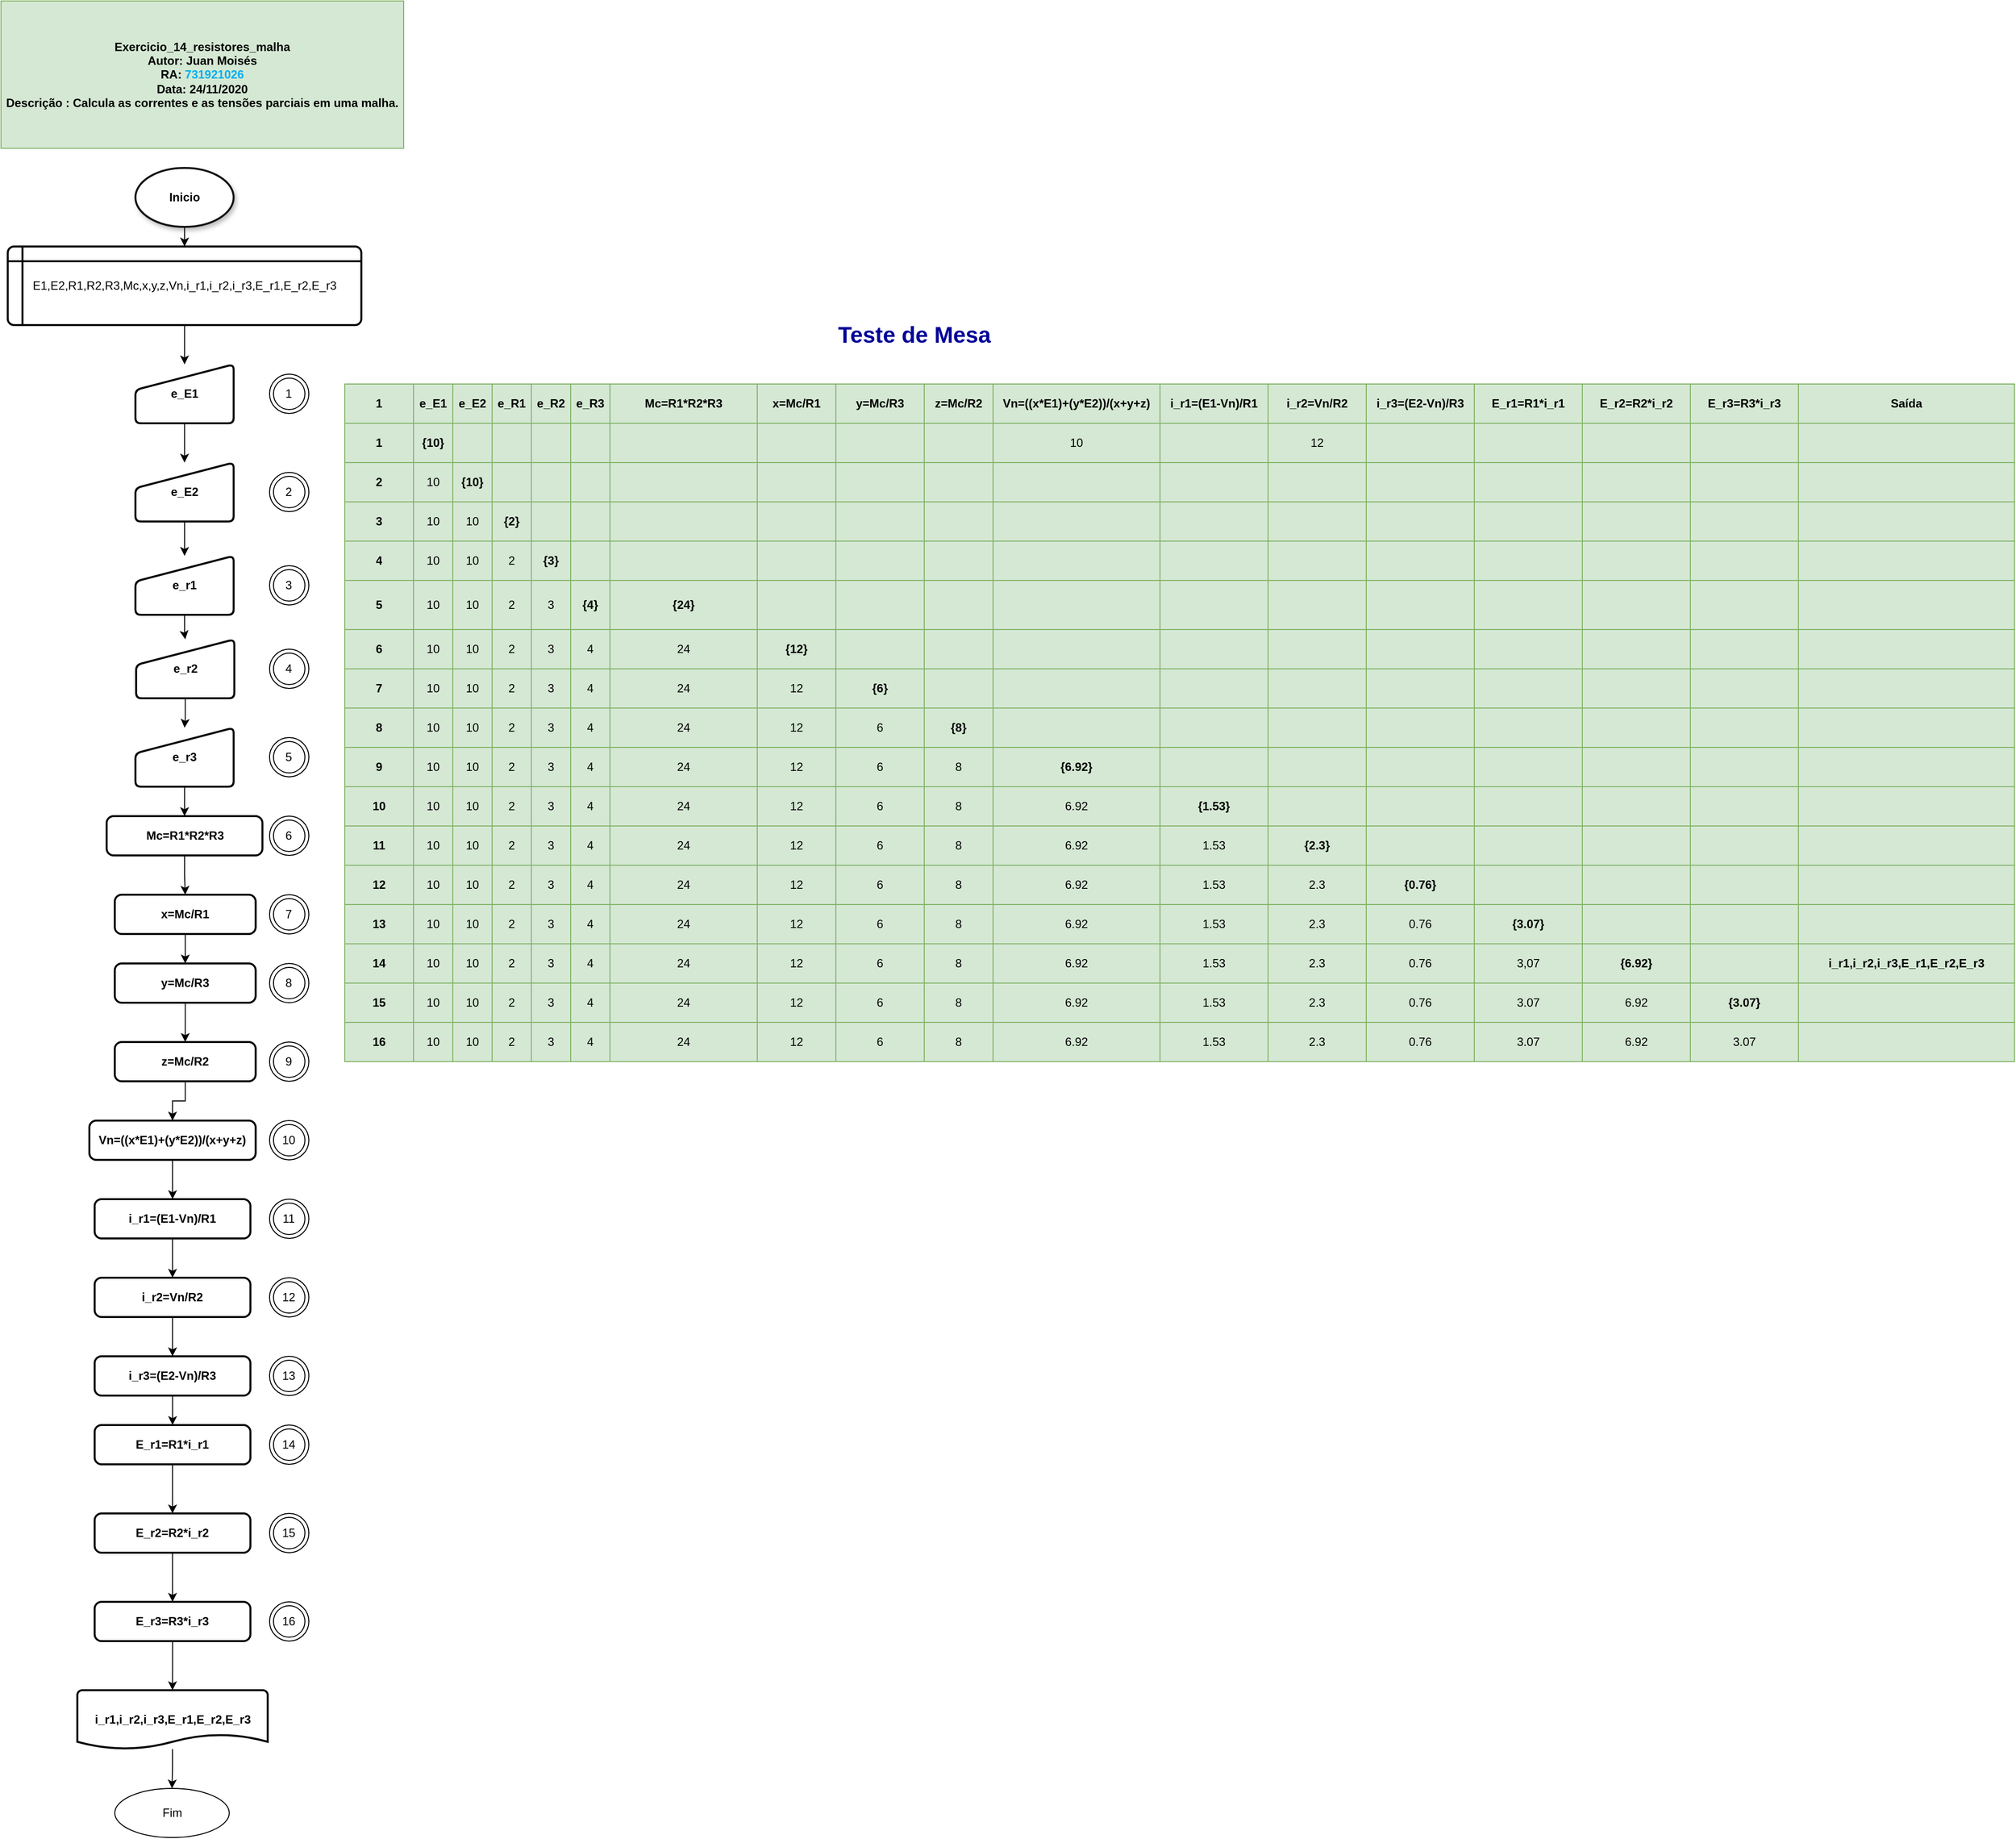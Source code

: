 <mxfile version="13.10.2" type="device"><diagram id="-6XYK5tT2vSQ0VzhzRom" name="Página-1"><mxGraphModel dx="1348" dy="661" grid="1" gridSize="10" guides="1" tooltips="1" connect="0" arrows="1" fold="1" page="1" pageScale="1" pageWidth="827" pageHeight="1169" math="0" shadow="0"><root><mxCell id="0"/><mxCell id="1" parent="0"/><mxCell id="aAwCayTCrIzlKERKmkv0-1" value="Exercicio_14_resistores_malha&lt;br&gt;Autor: Juan Moisés&lt;br&gt;RA:&amp;nbsp;&lt;b&gt;&lt;span style=&quot;font-size: 9.0pt ; line-height: 107% ; font-family: &amp;#34;calibri&amp;#34; , sans-serif ; color: #00b0f0&quot;&gt;731921026&lt;/span&gt;&lt;/b&gt;&lt;br&gt;Data: 24/11/2020&lt;br&gt;Descrição : Calcula as correntes e as tensões parciais em uma malha." style="text;html=1;strokeColor=#82b366;fillColor=#d5e8d4;align=center;verticalAlign=middle;whiteSpace=wrap;rounded=0;fontStyle=1;" parent="1" vertex="1"><mxGeometry y="20" width="410" height="150" as="geometry"/></mxCell><mxCell id="aAwCayTCrIzlKERKmkv0-2" value="" style="shape=table;html=1;whiteSpace=wrap;startSize=0;container=1;collapsible=0;childLayout=tableLayout;fillColor=#d5e8d4;strokeColor=#82b366;" parent="1" vertex="1"><mxGeometry x="350" y="410" width="1700" height="690" as="geometry"/></mxCell><mxCell id="aAwCayTCrIzlKERKmkv0-3" value="" style="shape=partialRectangle;html=1;whiteSpace=wrap;collapsible=0;dropTarget=0;pointerEvents=0;fillColor=none;top=0;left=0;bottom=0;right=0;points=[[0,0.5],[1,0.5]];portConstraint=eastwest;" parent="aAwCayTCrIzlKERKmkv0-2" vertex="1"><mxGeometry width="1700" height="40" as="geometry"/></mxCell><mxCell id="aAwCayTCrIzlKERKmkv0-4" value="1" style="shape=partialRectangle;html=1;whiteSpace=wrap;connectable=0;overflow=hidden;fillColor=none;top=0;left=0;bottom=0;right=0;fontStyle=1" parent="aAwCayTCrIzlKERKmkv0-3" vertex="1"><mxGeometry width="70" height="40" as="geometry"/></mxCell><mxCell id="Kpmp_b3mJCFxFtaom_ws-36" value="e_E1" style="shape=partialRectangle;html=1;whiteSpace=wrap;connectable=0;overflow=hidden;fillColor=none;top=0;left=0;bottom=0;right=0;fontStyle=1" vertex="1" parent="aAwCayTCrIzlKERKmkv0-3"><mxGeometry x="70" width="40" height="40" as="geometry"/></mxCell><mxCell id="Kpmp_b3mJCFxFtaom_ws-448" value="e_E2" style="shape=partialRectangle;html=1;whiteSpace=wrap;connectable=0;overflow=hidden;fillColor=none;top=0;left=0;bottom=0;right=0;fontStyle=1" vertex="1" parent="aAwCayTCrIzlKERKmkv0-3"><mxGeometry x="110" width="40" height="40" as="geometry"/></mxCell><mxCell id="aAwCayTCrIzlKERKmkv0-5" value="e_R1" style="shape=partialRectangle;html=1;whiteSpace=wrap;connectable=0;overflow=hidden;fillColor=none;top=0;left=0;bottom=0;right=0;fontStyle=1" parent="aAwCayTCrIzlKERKmkv0-3" vertex="1"><mxGeometry x="150" width="40" height="40" as="geometry"/></mxCell><mxCell id="aAwCayTCrIzlKERKmkv0-6" value="e_R2" style="shape=partialRectangle;html=1;whiteSpace=wrap;connectable=0;overflow=hidden;fillColor=none;top=0;left=0;bottom=0;right=0;fontStyle=1" parent="aAwCayTCrIzlKERKmkv0-3" vertex="1"><mxGeometry x="190" width="40" height="40" as="geometry"/></mxCell><mxCell id="aAwCayTCrIzlKERKmkv0-7" value="e_R3" style="shape=partialRectangle;html=1;whiteSpace=wrap;connectable=0;overflow=hidden;fillColor=none;top=0;left=0;bottom=0;right=0;fontStyle=1" parent="aAwCayTCrIzlKERKmkv0-3" vertex="1"><mxGeometry x="230" width="40" height="40" as="geometry"/></mxCell><mxCell id="aAwCayTCrIzlKERKmkv0-9" value="Mc=R1*R2*R3" style="shape=partialRectangle;html=1;whiteSpace=wrap;connectable=0;overflow=hidden;fillColor=none;top=0;left=0;bottom=0;right=0;fontStyle=1" parent="aAwCayTCrIzlKERKmkv0-3" vertex="1"><mxGeometry x="270" width="150" height="40" as="geometry"/></mxCell><mxCell id="aAwCayTCrIzlKERKmkv0-11" value="x=Mc/R1" style="shape=partialRectangle;html=1;whiteSpace=wrap;connectable=0;overflow=hidden;fillColor=none;top=0;left=0;bottom=0;right=0;fontStyle=1" parent="aAwCayTCrIzlKERKmkv0-3" vertex="1"><mxGeometry x="420" width="80" height="40" as="geometry"/></mxCell><mxCell id="aAwCayTCrIzlKERKmkv0-12" value="y=Mc/R3" style="shape=partialRectangle;html=1;whiteSpace=wrap;connectable=0;overflow=hidden;fillColor=none;top=0;left=0;bottom=0;right=0;fontStyle=1" parent="aAwCayTCrIzlKERKmkv0-3" vertex="1"><mxGeometry x="500" width="90" height="40" as="geometry"/></mxCell><mxCell id="Kpmp_b3mJCFxFtaom_ws-44" value="&lt;span style=&quot;font-size: 12px&quot;&gt;z=Mc/R2&lt;/span&gt;" style="shape=partialRectangle;html=1;whiteSpace=wrap;connectable=0;overflow=hidden;fillColor=none;top=0;left=0;bottom=0;right=0;fontStyle=1" vertex="1" parent="aAwCayTCrIzlKERKmkv0-3"><mxGeometry x="590" width="70" height="40" as="geometry"/></mxCell><mxCell id="Kpmp_b3mJCFxFtaom_ws-52" value="&lt;span style=&quot;font-size: 12px&quot;&gt;Vn=((x*E1)+(y*E2))/(x+y+z)&lt;/span&gt;" style="shape=partialRectangle;html=1;whiteSpace=wrap;connectable=0;overflow=hidden;fillColor=none;top=0;left=0;bottom=0;right=0;fontStyle=1" vertex="1" parent="aAwCayTCrIzlKERKmkv0-3"><mxGeometry x="660" width="170" height="40" as="geometry"/></mxCell><mxCell id="Kpmp_b3mJCFxFtaom_ws-60" value="&lt;span style=&quot;font-size: 12px&quot;&gt;i_r1=(E1-Vn)/R1&lt;/span&gt;" style="shape=partialRectangle;html=1;whiteSpace=wrap;connectable=0;overflow=hidden;fillColor=none;top=0;left=0;bottom=0;right=0;fontStyle=1" vertex="1" parent="aAwCayTCrIzlKERKmkv0-3"><mxGeometry x="830" width="110" height="40" as="geometry"/></mxCell><mxCell id="aAwCayTCrIzlKERKmkv0-241" value="i_r2=Vn/R2" style="shape=partialRectangle;html=1;whiteSpace=wrap;connectable=0;overflow=hidden;fillColor=none;top=0;left=0;bottom=0;right=0;fontStyle=1" parent="aAwCayTCrIzlKERKmkv0-3" vertex="1"><mxGeometry x="940" width="100" height="40" as="geometry"/></mxCell><mxCell id="Kpmp_b3mJCFxFtaom_ws-68" value="&lt;span style=&quot;font-size: 12px&quot;&gt;i_r3=(E2-Vn)/R3&lt;/span&gt;" style="shape=partialRectangle;html=1;whiteSpace=wrap;connectable=0;overflow=hidden;fillColor=none;top=0;left=0;bottom=0;right=0;fontStyle=1" vertex="1" parent="aAwCayTCrIzlKERKmkv0-3"><mxGeometry x="1040" width="110" height="40" as="geometry"/></mxCell><mxCell id="Kpmp_b3mJCFxFtaom_ws-76" value="&lt;span style=&quot;font-size: 12px&quot;&gt;E_r1=R1*i_r1&lt;/span&gt;" style="shape=partialRectangle;html=1;whiteSpace=wrap;connectable=0;overflow=hidden;fillColor=none;top=0;left=0;bottom=0;right=0;fontStyle=1" vertex="1" parent="aAwCayTCrIzlKERKmkv0-3"><mxGeometry x="1150" width="110" height="40" as="geometry"/></mxCell><mxCell id="Kpmp_b3mJCFxFtaom_ws-463" value="&lt;span style=&quot;font-size: 12px&quot;&gt;E_r2=R2*i_r2&lt;/span&gt;" style="shape=partialRectangle;html=1;whiteSpace=wrap;connectable=0;overflow=hidden;fillColor=none;top=0;left=0;bottom=0;right=0;fontStyle=1" vertex="1" parent="aAwCayTCrIzlKERKmkv0-3"><mxGeometry x="1260" width="110" height="40" as="geometry"/></mxCell><mxCell id="Kpmp_b3mJCFxFtaom_ws-478" value="E_r3=R3*i_r3" style="shape=partialRectangle;html=1;whiteSpace=wrap;connectable=0;overflow=hidden;fillColor=none;top=0;left=0;bottom=0;right=0;fontStyle=1" vertex="1" parent="aAwCayTCrIzlKERKmkv0-3"><mxGeometry x="1370" width="110" height="40" as="geometry"/></mxCell><mxCell id="Kpmp_b3mJCFxFtaom_ws-84" value="Saída" style="shape=partialRectangle;html=1;whiteSpace=wrap;connectable=0;overflow=hidden;fillColor=none;top=0;left=0;bottom=0;right=0;fontStyle=1" vertex="1" parent="aAwCayTCrIzlKERKmkv0-3"><mxGeometry x="1480" width="220" height="40" as="geometry"/></mxCell><mxCell id="aAwCayTCrIzlKERKmkv0-15" value="" style="shape=partialRectangle;html=1;whiteSpace=wrap;collapsible=0;dropTarget=0;pointerEvents=0;fillColor=none;top=0;left=0;bottom=0;right=0;points=[[0,0.5],[1,0.5]];portConstraint=eastwest;" parent="aAwCayTCrIzlKERKmkv0-2" vertex="1"><mxGeometry y="40" width="1700" height="40" as="geometry"/></mxCell><mxCell id="aAwCayTCrIzlKERKmkv0-16" value="1" style="shape=partialRectangle;html=1;whiteSpace=wrap;connectable=0;overflow=hidden;fillColor=none;top=0;left=0;bottom=0;right=0;fontStyle=1" parent="aAwCayTCrIzlKERKmkv0-15" vertex="1"><mxGeometry width="70" height="40" as="geometry"/></mxCell><mxCell id="Kpmp_b3mJCFxFtaom_ws-37" value="&lt;b&gt;{10}&lt;/b&gt;" style="shape=partialRectangle;html=1;whiteSpace=wrap;connectable=0;overflow=hidden;fillColor=none;top=0;left=0;bottom=0;right=0;" vertex="1" parent="aAwCayTCrIzlKERKmkv0-15"><mxGeometry x="70" width="40" height="40" as="geometry"/></mxCell><mxCell id="Kpmp_b3mJCFxFtaom_ws-449" style="shape=partialRectangle;html=1;whiteSpace=wrap;connectable=0;overflow=hidden;fillColor=none;top=0;left=0;bottom=0;right=0;" vertex="1" parent="aAwCayTCrIzlKERKmkv0-15"><mxGeometry x="110" width="40" height="40" as="geometry"/></mxCell><mxCell id="aAwCayTCrIzlKERKmkv0-17" value="" style="shape=partialRectangle;html=1;whiteSpace=wrap;connectable=0;overflow=hidden;fillColor=none;top=0;left=0;bottom=0;right=0;" parent="aAwCayTCrIzlKERKmkv0-15" vertex="1"><mxGeometry x="150" width="40" height="40" as="geometry"/></mxCell><mxCell id="aAwCayTCrIzlKERKmkv0-18" value="" style="shape=partialRectangle;html=1;whiteSpace=wrap;connectable=0;overflow=hidden;fillColor=none;top=0;left=0;bottom=0;right=0;" parent="aAwCayTCrIzlKERKmkv0-15" vertex="1"><mxGeometry x="190" width="40" height="40" as="geometry"/></mxCell><mxCell id="aAwCayTCrIzlKERKmkv0-19" value="" style="shape=partialRectangle;html=1;whiteSpace=wrap;connectable=0;overflow=hidden;fillColor=none;top=0;left=0;bottom=0;right=0;" parent="aAwCayTCrIzlKERKmkv0-15" vertex="1"><mxGeometry x="230" width="40" height="40" as="geometry"/></mxCell><mxCell id="aAwCayTCrIzlKERKmkv0-21" style="shape=partialRectangle;html=1;whiteSpace=wrap;connectable=0;overflow=hidden;fillColor=none;top=0;left=0;bottom=0;right=0;" parent="aAwCayTCrIzlKERKmkv0-15" vertex="1"><mxGeometry x="270" width="150" height="40" as="geometry"/></mxCell><mxCell id="aAwCayTCrIzlKERKmkv0-23" style="shape=partialRectangle;html=1;whiteSpace=wrap;connectable=0;overflow=hidden;fillColor=none;top=0;left=0;bottom=0;right=0;" parent="aAwCayTCrIzlKERKmkv0-15" vertex="1"><mxGeometry x="420" width="80" height="40" as="geometry"/></mxCell><mxCell id="aAwCayTCrIzlKERKmkv0-24" style="shape=partialRectangle;html=1;whiteSpace=wrap;connectable=0;overflow=hidden;fillColor=none;top=0;left=0;bottom=0;right=0;" parent="aAwCayTCrIzlKERKmkv0-15" vertex="1"><mxGeometry x="500" width="90" height="40" as="geometry"/></mxCell><mxCell id="Kpmp_b3mJCFxFtaom_ws-45" style="shape=partialRectangle;html=1;whiteSpace=wrap;connectable=0;overflow=hidden;fillColor=none;top=0;left=0;bottom=0;right=0;" vertex="1" parent="aAwCayTCrIzlKERKmkv0-15"><mxGeometry x="590" width="70" height="40" as="geometry"/></mxCell><mxCell id="Kpmp_b3mJCFxFtaom_ws-53" value="10" style="shape=partialRectangle;html=1;whiteSpace=wrap;connectable=0;overflow=hidden;fillColor=none;top=0;left=0;bottom=0;right=0;" vertex="1" parent="aAwCayTCrIzlKERKmkv0-15"><mxGeometry x="660" width="170" height="40" as="geometry"/></mxCell><mxCell id="Kpmp_b3mJCFxFtaom_ws-61" style="shape=partialRectangle;html=1;whiteSpace=wrap;connectable=0;overflow=hidden;fillColor=none;top=0;left=0;bottom=0;right=0;" vertex="1" parent="aAwCayTCrIzlKERKmkv0-15"><mxGeometry x="830" width="110" height="40" as="geometry"/></mxCell><mxCell id="aAwCayTCrIzlKERKmkv0-242" value="12" style="shape=partialRectangle;html=1;whiteSpace=wrap;connectable=0;overflow=hidden;fillColor=none;top=0;left=0;bottom=0;right=0;" parent="aAwCayTCrIzlKERKmkv0-15" vertex="1"><mxGeometry x="940" width="100" height="40" as="geometry"/></mxCell><mxCell id="Kpmp_b3mJCFxFtaom_ws-69" style="shape=partialRectangle;html=1;whiteSpace=wrap;connectable=0;overflow=hidden;fillColor=none;top=0;left=0;bottom=0;right=0;" vertex="1" parent="aAwCayTCrIzlKERKmkv0-15"><mxGeometry x="1040" width="110" height="40" as="geometry"/></mxCell><mxCell id="Kpmp_b3mJCFxFtaom_ws-77" style="shape=partialRectangle;html=1;whiteSpace=wrap;connectable=0;overflow=hidden;fillColor=none;top=0;left=0;bottom=0;right=0;" vertex="1" parent="aAwCayTCrIzlKERKmkv0-15"><mxGeometry x="1150" width="110" height="40" as="geometry"/></mxCell><mxCell id="Kpmp_b3mJCFxFtaom_ws-464" style="shape=partialRectangle;html=1;whiteSpace=wrap;connectable=0;overflow=hidden;fillColor=none;top=0;left=0;bottom=0;right=0;" vertex="1" parent="aAwCayTCrIzlKERKmkv0-15"><mxGeometry x="1260" width="110" height="40" as="geometry"/></mxCell><mxCell id="Kpmp_b3mJCFxFtaom_ws-479" style="shape=partialRectangle;html=1;whiteSpace=wrap;connectable=0;overflow=hidden;fillColor=none;top=0;left=0;bottom=0;right=0;" vertex="1" parent="aAwCayTCrIzlKERKmkv0-15"><mxGeometry x="1370" width="110" height="40" as="geometry"/></mxCell><mxCell id="Kpmp_b3mJCFxFtaom_ws-85" style="shape=partialRectangle;html=1;whiteSpace=wrap;connectable=0;overflow=hidden;fillColor=none;top=0;left=0;bottom=0;right=0;" vertex="1" parent="aAwCayTCrIzlKERKmkv0-15"><mxGeometry x="1480" width="220" height="40" as="geometry"/></mxCell><mxCell id="aAwCayTCrIzlKERKmkv0-27" style="shape=partialRectangle;html=1;whiteSpace=wrap;collapsible=0;dropTarget=0;pointerEvents=0;fillColor=none;top=0;left=0;bottom=0;right=0;points=[[0,0.5],[1,0.5]];portConstraint=eastwest;" parent="aAwCayTCrIzlKERKmkv0-2" vertex="1"><mxGeometry y="80" width="1700" height="40" as="geometry"/></mxCell><mxCell id="aAwCayTCrIzlKERKmkv0-28" value="2" style="shape=partialRectangle;html=1;whiteSpace=wrap;connectable=0;overflow=hidden;fillColor=none;top=0;left=0;bottom=0;right=0;fontStyle=1" parent="aAwCayTCrIzlKERKmkv0-27" vertex="1"><mxGeometry width="70" height="40" as="geometry"/></mxCell><mxCell id="Kpmp_b3mJCFxFtaom_ws-38" value="10" style="shape=partialRectangle;html=1;whiteSpace=wrap;connectable=0;overflow=hidden;fillColor=none;top=0;left=0;bottom=0;right=0;" vertex="1" parent="aAwCayTCrIzlKERKmkv0-27"><mxGeometry x="70" width="40" height="40" as="geometry"/></mxCell><mxCell id="Kpmp_b3mJCFxFtaom_ws-450" value="&lt;b&gt;{10}&lt;/b&gt;" style="shape=partialRectangle;html=1;whiteSpace=wrap;connectable=0;overflow=hidden;fillColor=none;top=0;left=0;bottom=0;right=0;" vertex="1" parent="aAwCayTCrIzlKERKmkv0-27"><mxGeometry x="110" width="40" height="40" as="geometry"/></mxCell><mxCell id="aAwCayTCrIzlKERKmkv0-29" value="" style="shape=partialRectangle;html=1;whiteSpace=wrap;connectable=0;overflow=hidden;fillColor=none;top=0;left=0;bottom=0;right=0;" parent="aAwCayTCrIzlKERKmkv0-27" vertex="1"><mxGeometry x="150" width="40" height="40" as="geometry"/></mxCell><mxCell id="aAwCayTCrIzlKERKmkv0-30" value="" style="shape=partialRectangle;html=1;whiteSpace=wrap;connectable=0;overflow=hidden;fillColor=none;top=0;left=0;bottom=0;right=0;" parent="aAwCayTCrIzlKERKmkv0-27" vertex="1"><mxGeometry x="190" width="40" height="40" as="geometry"/></mxCell><mxCell id="aAwCayTCrIzlKERKmkv0-31" style="shape=partialRectangle;html=1;whiteSpace=wrap;connectable=0;overflow=hidden;fillColor=none;top=0;left=0;bottom=0;right=0;" parent="aAwCayTCrIzlKERKmkv0-27" vertex="1"><mxGeometry x="230" width="40" height="40" as="geometry"/></mxCell><mxCell id="aAwCayTCrIzlKERKmkv0-33" style="shape=partialRectangle;html=1;whiteSpace=wrap;connectable=0;overflow=hidden;fillColor=none;top=0;left=0;bottom=0;right=0;" parent="aAwCayTCrIzlKERKmkv0-27" vertex="1"><mxGeometry x="270" width="150" height="40" as="geometry"/></mxCell><mxCell id="aAwCayTCrIzlKERKmkv0-35" style="shape=partialRectangle;html=1;whiteSpace=wrap;connectable=0;overflow=hidden;fillColor=none;top=0;left=0;bottom=0;right=0;" parent="aAwCayTCrIzlKERKmkv0-27" vertex="1"><mxGeometry x="420" width="80" height="40" as="geometry"/></mxCell><mxCell id="aAwCayTCrIzlKERKmkv0-36" style="shape=partialRectangle;html=1;whiteSpace=wrap;connectable=0;overflow=hidden;fillColor=none;top=0;left=0;bottom=0;right=0;" parent="aAwCayTCrIzlKERKmkv0-27" vertex="1"><mxGeometry x="500" width="90" height="40" as="geometry"/></mxCell><mxCell id="Kpmp_b3mJCFxFtaom_ws-46" style="shape=partialRectangle;html=1;whiteSpace=wrap;connectable=0;overflow=hidden;fillColor=none;top=0;left=0;bottom=0;right=0;" vertex="1" parent="aAwCayTCrIzlKERKmkv0-27"><mxGeometry x="590" width="70" height="40" as="geometry"/></mxCell><mxCell id="Kpmp_b3mJCFxFtaom_ws-54" style="shape=partialRectangle;html=1;whiteSpace=wrap;connectable=0;overflow=hidden;fillColor=none;top=0;left=0;bottom=0;right=0;" vertex="1" parent="aAwCayTCrIzlKERKmkv0-27"><mxGeometry x="660" width="170" height="40" as="geometry"/></mxCell><mxCell id="Kpmp_b3mJCFxFtaom_ws-62" style="shape=partialRectangle;html=1;whiteSpace=wrap;connectable=0;overflow=hidden;fillColor=none;top=0;left=0;bottom=0;right=0;" vertex="1" parent="aAwCayTCrIzlKERKmkv0-27"><mxGeometry x="830" width="110" height="40" as="geometry"/></mxCell><mxCell id="aAwCayTCrIzlKERKmkv0-243" style="shape=partialRectangle;html=1;whiteSpace=wrap;connectable=0;overflow=hidden;fillColor=none;top=0;left=0;bottom=0;right=0;" parent="aAwCayTCrIzlKERKmkv0-27" vertex="1"><mxGeometry x="940" width="100" height="40" as="geometry"/></mxCell><mxCell id="Kpmp_b3mJCFxFtaom_ws-70" style="shape=partialRectangle;html=1;whiteSpace=wrap;connectable=0;overflow=hidden;fillColor=none;top=0;left=0;bottom=0;right=0;" vertex="1" parent="aAwCayTCrIzlKERKmkv0-27"><mxGeometry x="1040" width="110" height="40" as="geometry"/></mxCell><mxCell id="Kpmp_b3mJCFxFtaom_ws-78" style="shape=partialRectangle;html=1;whiteSpace=wrap;connectable=0;overflow=hidden;fillColor=none;top=0;left=0;bottom=0;right=0;" vertex="1" parent="aAwCayTCrIzlKERKmkv0-27"><mxGeometry x="1150" width="110" height="40" as="geometry"/></mxCell><mxCell id="Kpmp_b3mJCFxFtaom_ws-465" style="shape=partialRectangle;html=1;whiteSpace=wrap;connectable=0;overflow=hidden;fillColor=none;top=0;left=0;bottom=0;right=0;" vertex="1" parent="aAwCayTCrIzlKERKmkv0-27"><mxGeometry x="1260" width="110" height="40" as="geometry"/></mxCell><mxCell id="Kpmp_b3mJCFxFtaom_ws-480" style="shape=partialRectangle;html=1;whiteSpace=wrap;connectable=0;overflow=hidden;fillColor=none;top=0;left=0;bottom=0;right=0;" vertex="1" parent="aAwCayTCrIzlKERKmkv0-27"><mxGeometry x="1370" width="110" height="40" as="geometry"/></mxCell><mxCell id="Kpmp_b3mJCFxFtaom_ws-86" style="shape=partialRectangle;html=1;whiteSpace=wrap;connectable=0;overflow=hidden;fillColor=none;top=0;left=0;bottom=0;right=0;" vertex="1" parent="aAwCayTCrIzlKERKmkv0-27"><mxGeometry x="1480" width="220" height="40" as="geometry"/></mxCell><mxCell id="aAwCayTCrIzlKERKmkv0-39" style="shape=partialRectangle;html=1;whiteSpace=wrap;collapsible=0;dropTarget=0;pointerEvents=0;fillColor=none;top=0;left=0;bottom=0;right=0;points=[[0,0.5],[1,0.5]];portConstraint=eastwest;" parent="aAwCayTCrIzlKERKmkv0-2" vertex="1"><mxGeometry y="120" width="1700" height="40" as="geometry"/></mxCell><mxCell id="aAwCayTCrIzlKERKmkv0-40" value="3" style="shape=partialRectangle;html=1;whiteSpace=wrap;connectable=0;overflow=hidden;fillColor=none;top=0;left=0;bottom=0;right=0;fontStyle=1" parent="aAwCayTCrIzlKERKmkv0-39" vertex="1"><mxGeometry width="70" height="40" as="geometry"/></mxCell><mxCell id="Kpmp_b3mJCFxFtaom_ws-39" value="10" style="shape=partialRectangle;html=1;whiteSpace=wrap;connectable=0;overflow=hidden;fillColor=none;top=0;left=0;bottom=0;right=0;" vertex="1" parent="aAwCayTCrIzlKERKmkv0-39"><mxGeometry x="70" width="40" height="40" as="geometry"/></mxCell><mxCell id="Kpmp_b3mJCFxFtaom_ws-451" value="10" style="shape=partialRectangle;html=1;whiteSpace=wrap;connectable=0;overflow=hidden;fillColor=none;top=0;left=0;bottom=0;right=0;" vertex="1" parent="aAwCayTCrIzlKERKmkv0-39"><mxGeometry x="110" width="40" height="40" as="geometry"/></mxCell><mxCell id="aAwCayTCrIzlKERKmkv0-41" value="&lt;b&gt;{2}&lt;/b&gt;" style="shape=partialRectangle;html=1;whiteSpace=wrap;connectable=0;overflow=hidden;fillColor=none;top=0;left=0;bottom=0;right=0;" parent="aAwCayTCrIzlKERKmkv0-39" vertex="1"><mxGeometry x="150" width="40" height="40" as="geometry"/></mxCell><mxCell id="aAwCayTCrIzlKERKmkv0-42" value="" style="shape=partialRectangle;html=1;whiteSpace=wrap;connectable=0;overflow=hidden;fillColor=none;top=0;left=0;bottom=0;right=0;" parent="aAwCayTCrIzlKERKmkv0-39" vertex="1"><mxGeometry x="190" width="40" height="40" as="geometry"/></mxCell><mxCell id="aAwCayTCrIzlKERKmkv0-43" value="" style="shape=partialRectangle;html=1;whiteSpace=wrap;connectable=0;overflow=hidden;fillColor=none;top=0;left=0;bottom=0;right=0;fontStyle=1" parent="aAwCayTCrIzlKERKmkv0-39" vertex="1"><mxGeometry x="230" width="40" height="40" as="geometry"/></mxCell><mxCell id="aAwCayTCrIzlKERKmkv0-45" style="shape=partialRectangle;html=1;whiteSpace=wrap;connectable=0;overflow=hidden;fillColor=none;top=0;left=0;bottom=0;right=0;fontStyle=1" parent="aAwCayTCrIzlKERKmkv0-39" vertex="1"><mxGeometry x="270" width="150" height="40" as="geometry"/></mxCell><mxCell id="aAwCayTCrIzlKERKmkv0-47" style="shape=partialRectangle;html=1;whiteSpace=wrap;connectable=0;overflow=hidden;fillColor=none;top=0;left=0;bottom=0;right=0;fontStyle=1" parent="aAwCayTCrIzlKERKmkv0-39" vertex="1"><mxGeometry x="420" width="80" height="40" as="geometry"/></mxCell><mxCell id="aAwCayTCrIzlKERKmkv0-48" style="shape=partialRectangle;html=1;whiteSpace=wrap;connectable=0;overflow=hidden;fillColor=none;top=0;left=0;bottom=0;right=0;fontStyle=1" parent="aAwCayTCrIzlKERKmkv0-39" vertex="1"><mxGeometry x="500" width="90" height="40" as="geometry"/></mxCell><mxCell id="Kpmp_b3mJCFxFtaom_ws-47" style="shape=partialRectangle;html=1;whiteSpace=wrap;connectable=0;overflow=hidden;fillColor=none;top=0;left=0;bottom=0;right=0;fontStyle=1" vertex="1" parent="aAwCayTCrIzlKERKmkv0-39"><mxGeometry x="590" width="70" height="40" as="geometry"/></mxCell><mxCell id="Kpmp_b3mJCFxFtaom_ws-55" style="shape=partialRectangle;html=1;whiteSpace=wrap;connectable=0;overflow=hidden;fillColor=none;top=0;left=0;bottom=0;right=0;fontStyle=1" vertex="1" parent="aAwCayTCrIzlKERKmkv0-39"><mxGeometry x="660" width="170" height="40" as="geometry"/></mxCell><mxCell id="Kpmp_b3mJCFxFtaom_ws-63" style="shape=partialRectangle;html=1;whiteSpace=wrap;connectable=0;overflow=hidden;fillColor=none;top=0;left=0;bottom=0;right=0;fontStyle=1" vertex="1" parent="aAwCayTCrIzlKERKmkv0-39"><mxGeometry x="830" width="110" height="40" as="geometry"/></mxCell><mxCell id="aAwCayTCrIzlKERKmkv0-244" style="shape=partialRectangle;html=1;whiteSpace=wrap;connectable=0;overflow=hidden;fillColor=none;top=0;left=0;bottom=0;right=0;fontStyle=1" parent="aAwCayTCrIzlKERKmkv0-39" vertex="1"><mxGeometry x="940" width="100" height="40" as="geometry"/></mxCell><mxCell id="Kpmp_b3mJCFxFtaom_ws-71" style="shape=partialRectangle;html=1;whiteSpace=wrap;connectable=0;overflow=hidden;fillColor=none;top=0;left=0;bottom=0;right=0;fontStyle=1" vertex="1" parent="aAwCayTCrIzlKERKmkv0-39"><mxGeometry x="1040" width="110" height="40" as="geometry"/></mxCell><mxCell id="Kpmp_b3mJCFxFtaom_ws-79" style="shape=partialRectangle;html=1;whiteSpace=wrap;connectable=0;overflow=hidden;fillColor=none;top=0;left=0;bottom=0;right=0;fontStyle=1" vertex="1" parent="aAwCayTCrIzlKERKmkv0-39"><mxGeometry x="1150" width="110" height="40" as="geometry"/></mxCell><mxCell id="Kpmp_b3mJCFxFtaom_ws-466" style="shape=partialRectangle;html=1;whiteSpace=wrap;connectable=0;overflow=hidden;fillColor=none;top=0;left=0;bottom=0;right=0;fontStyle=1" vertex="1" parent="aAwCayTCrIzlKERKmkv0-39"><mxGeometry x="1260" width="110" height="40" as="geometry"/></mxCell><mxCell id="Kpmp_b3mJCFxFtaom_ws-481" style="shape=partialRectangle;html=1;whiteSpace=wrap;connectable=0;overflow=hidden;fillColor=none;top=0;left=0;bottom=0;right=0;fontStyle=1" vertex="1" parent="aAwCayTCrIzlKERKmkv0-39"><mxGeometry x="1370" width="110" height="40" as="geometry"/></mxCell><mxCell id="Kpmp_b3mJCFxFtaom_ws-87" style="shape=partialRectangle;html=1;whiteSpace=wrap;connectable=0;overflow=hidden;fillColor=none;top=0;left=0;bottom=0;right=0;fontStyle=1" vertex="1" parent="aAwCayTCrIzlKERKmkv0-39"><mxGeometry x="1480" width="220" height="40" as="geometry"/></mxCell><mxCell id="aAwCayTCrIzlKERKmkv0-51" style="shape=partialRectangle;html=1;whiteSpace=wrap;collapsible=0;dropTarget=0;pointerEvents=0;fillColor=none;top=0;left=0;bottom=0;right=0;points=[[0,0.5],[1,0.5]];portConstraint=eastwest;" parent="aAwCayTCrIzlKERKmkv0-2" vertex="1"><mxGeometry y="160" width="1700" height="40" as="geometry"/></mxCell><mxCell id="aAwCayTCrIzlKERKmkv0-52" value="4" style="shape=partialRectangle;html=1;whiteSpace=wrap;connectable=0;overflow=hidden;fillColor=none;top=0;left=0;bottom=0;right=0;fontStyle=1" parent="aAwCayTCrIzlKERKmkv0-51" vertex="1"><mxGeometry width="70" height="40" as="geometry"/></mxCell><mxCell id="Kpmp_b3mJCFxFtaom_ws-40" value="10" style="shape=partialRectangle;html=1;whiteSpace=wrap;connectable=0;overflow=hidden;fillColor=none;top=0;left=0;bottom=0;right=0;" vertex="1" parent="aAwCayTCrIzlKERKmkv0-51"><mxGeometry x="70" width="40" height="40" as="geometry"/></mxCell><mxCell id="Kpmp_b3mJCFxFtaom_ws-452" value="10" style="shape=partialRectangle;html=1;whiteSpace=wrap;connectable=0;overflow=hidden;fillColor=none;top=0;left=0;bottom=0;right=0;" vertex="1" parent="aAwCayTCrIzlKERKmkv0-51"><mxGeometry x="110" width="40" height="40" as="geometry"/></mxCell><mxCell id="aAwCayTCrIzlKERKmkv0-53" value="2" style="shape=partialRectangle;html=1;whiteSpace=wrap;connectable=0;overflow=hidden;fillColor=none;top=0;left=0;bottom=0;right=0;" parent="aAwCayTCrIzlKERKmkv0-51" vertex="1"><mxGeometry x="150" width="40" height="40" as="geometry"/></mxCell><mxCell id="aAwCayTCrIzlKERKmkv0-54" value="&lt;b&gt;{3}&lt;/b&gt;" style="shape=partialRectangle;html=1;whiteSpace=wrap;connectable=0;overflow=hidden;fillColor=none;top=0;left=0;bottom=0;right=0;" parent="aAwCayTCrIzlKERKmkv0-51" vertex="1"><mxGeometry x="190" width="40" height="40" as="geometry"/></mxCell><mxCell id="aAwCayTCrIzlKERKmkv0-55" value="" style="shape=partialRectangle;html=1;whiteSpace=wrap;connectable=0;overflow=hidden;fillColor=none;top=0;left=0;bottom=0;right=0;fontStyle=1" parent="aAwCayTCrIzlKERKmkv0-51" vertex="1"><mxGeometry x="230" width="40" height="40" as="geometry"/></mxCell><mxCell id="aAwCayTCrIzlKERKmkv0-57" value="" style="shape=partialRectangle;html=1;whiteSpace=wrap;connectable=0;overflow=hidden;fillColor=none;top=0;left=0;bottom=0;right=0;fontStyle=1" parent="aAwCayTCrIzlKERKmkv0-51" vertex="1"><mxGeometry x="270" width="150" height="40" as="geometry"/></mxCell><mxCell id="aAwCayTCrIzlKERKmkv0-59" style="shape=partialRectangle;html=1;whiteSpace=wrap;connectable=0;overflow=hidden;fillColor=none;top=0;left=0;bottom=0;right=0;fontStyle=1" parent="aAwCayTCrIzlKERKmkv0-51" vertex="1"><mxGeometry x="420" width="80" height="40" as="geometry"/></mxCell><mxCell id="aAwCayTCrIzlKERKmkv0-60" style="shape=partialRectangle;html=1;whiteSpace=wrap;connectable=0;overflow=hidden;fillColor=none;top=0;left=0;bottom=0;right=0;fontStyle=1" parent="aAwCayTCrIzlKERKmkv0-51" vertex="1"><mxGeometry x="500" width="90" height="40" as="geometry"/></mxCell><mxCell id="Kpmp_b3mJCFxFtaom_ws-48" style="shape=partialRectangle;html=1;whiteSpace=wrap;connectable=0;overflow=hidden;fillColor=none;top=0;left=0;bottom=0;right=0;fontStyle=1" vertex="1" parent="aAwCayTCrIzlKERKmkv0-51"><mxGeometry x="590" width="70" height="40" as="geometry"/></mxCell><mxCell id="Kpmp_b3mJCFxFtaom_ws-56" style="shape=partialRectangle;html=1;whiteSpace=wrap;connectable=0;overflow=hidden;fillColor=none;top=0;left=0;bottom=0;right=0;fontStyle=1" vertex="1" parent="aAwCayTCrIzlKERKmkv0-51"><mxGeometry x="660" width="170" height="40" as="geometry"/></mxCell><mxCell id="Kpmp_b3mJCFxFtaom_ws-64" style="shape=partialRectangle;html=1;whiteSpace=wrap;connectable=0;overflow=hidden;fillColor=none;top=0;left=0;bottom=0;right=0;fontStyle=1" vertex="1" parent="aAwCayTCrIzlKERKmkv0-51"><mxGeometry x="830" width="110" height="40" as="geometry"/></mxCell><mxCell id="aAwCayTCrIzlKERKmkv0-245" style="shape=partialRectangle;html=1;whiteSpace=wrap;connectable=0;overflow=hidden;fillColor=none;top=0;left=0;bottom=0;right=0;fontStyle=1" parent="aAwCayTCrIzlKERKmkv0-51" vertex="1"><mxGeometry x="940" width="100" height="40" as="geometry"/></mxCell><mxCell id="Kpmp_b3mJCFxFtaom_ws-72" style="shape=partialRectangle;html=1;whiteSpace=wrap;connectable=0;overflow=hidden;fillColor=none;top=0;left=0;bottom=0;right=0;fontStyle=1" vertex="1" parent="aAwCayTCrIzlKERKmkv0-51"><mxGeometry x="1040" width="110" height="40" as="geometry"/></mxCell><mxCell id="Kpmp_b3mJCFxFtaom_ws-80" style="shape=partialRectangle;html=1;whiteSpace=wrap;connectable=0;overflow=hidden;fillColor=none;top=0;left=0;bottom=0;right=0;fontStyle=1" vertex="1" parent="aAwCayTCrIzlKERKmkv0-51"><mxGeometry x="1150" width="110" height="40" as="geometry"/></mxCell><mxCell id="Kpmp_b3mJCFxFtaom_ws-467" style="shape=partialRectangle;html=1;whiteSpace=wrap;connectable=0;overflow=hidden;fillColor=none;top=0;left=0;bottom=0;right=0;fontStyle=1" vertex="1" parent="aAwCayTCrIzlKERKmkv0-51"><mxGeometry x="1260" width="110" height="40" as="geometry"/></mxCell><mxCell id="Kpmp_b3mJCFxFtaom_ws-482" style="shape=partialRectangle;html=1;whiteSpace=wrap;connectable=0;overflow=hidden;fillColor=none;top=0;left=0;bottom=0;right=0;fontStyle=1" vertex="1" parent="aAwCayTCrIzlKERKmkv0-51"><mxGeometry x="1370" width="110" height="40" as="geometry"/></mxCell><mxCell id="Kpmp_b3mJCFxFtaom_ws-88" style="shape=partialRectangle;html=1;whiteSpace=wrap;connectable=0;overflow=hidden;fillColor=none;top=0;left=0;bottom=0;right=0;fontStyle=1" vertex="1" parent="aAwCayTCrIzlKERKmkv0-51"><mxGeometry x="1480" width="220" height="40" as="geometry"/></mxCell><mxCell id="aAwCayTCrIzlKERKmkv0-63" style="shape=partialRectangle;html=1;whiteSpace=wrap;collapsible=0;dropTarget=0;pointerEvents=0;fillColor=none;top=0;left=0;bottom=0;right=0;points=[[0,0.5],[1,0.5]];portConstraint=eastwest;" parent="aAwCayTCrIzlKERKmkv0-2" vertex="1"><mxGeometry y="200" width="1700" height="50" as="geometry"/></mxCell><mxCell id="aAwCayTCrIzlKERKmkv0-64" value="5" style="shape=partialRectangle;html=1;whiteSpace=wrap;connectable=0;overflow=hidden;fillColor=none;top=0;left=0;bottom=0;right=0;fontStyle=1" parent="aAwCayTCrIzlKERKmkv0-63" vertex="1"><mxGeometry width="70" height="50" as="geometry"/></mxCell><mxCell id="Kpmp_b3mJCFxFtaom_ws-41" value="10" style="shape=partialRectangle;html=1;whiteSpace=wrap;connectable=0;overflow=hidden;fillColor=none;top=0;left=0;bottom=0;right=0;" vertex="1" parent="aAwCayTCrIzlKERKmkv0-63"><mxGeometry x="70" width="40" height="50" as="geometry"/></mxCell><mxCell id="Kpmp_b3mJCFxFtaom_ws-453" value="10" style="shape=partialRectangle;html=1;whiteSpace=wrap;connectable=0;overflow=hidden;fillColor=none;top=0;left=0;bottom=0;right=0;" vertex="1" parent="aAwCayTCrIzlKERKmkv0-63"><mxGeometry x="110" width="40" height="50" as="geometry"/></mxCell><mxCell id="aAwCayTCrIzlKERKmkv0-65" value="2" style="shape=partialRectangle;html=1;whiteSpace=wrap;connectable=0;overflow=hidden;fillColor=none;top=0;left=0;bottom=0;right=0;" parent="aAwCayTCrIzlKERKmkv0-63" vertex="1"><mxGeometry x="150" width="40" height="50" as="geometry"/></mxCell><mxCell id="aAwCayTCrIzlKERKmkv0-66" value="3" style="shape=partialRectangle;html=1;whiteSpace=wrap;connectable=0;overflow=hidden;fillColor=none;top=0;left=0;bottom=0;right=0;" parent="aAwCayTCrIzlKERKmkv0-63" vertex="1"><mxGeometry x="190" width="40" height="50" as="geometry"/></mxCell><mxCell id="aAwCayTCrIzlKERKmkv0-67" value="{4}" style="shape=partialRectangle;html=1;whiteSpace=wrap;connectable=0;overflow=hidden;fillColor=none;top=0;left=0;bottom=0;right=0;fontStyle=1" parent="aAwCayTCrIzlKERKmkv0-63" vertex="1"><mxGeometry x="230" width="40" height="50" as="geometry"/></mxCell><mxCell id="aAwCayTCrIzlKERKmkv0-69" value="{24}" style="shape=partialRectangle;html=1;whiteSpace=wrap;connectable=0;overflow=hidden;fillColor=none;top=0;left=0;bottom=0;right=0;fontStyle=1" parent="aAwCayTCrIzlKERKmkv0-63" vertex="1"><mxGeometry x="270" width="150" height="50" as="geometry"/></mxCell><mxCell id="aAwCayTCrIzlKERKmkv0-71" value="" style="shape=partialRectangle;html=1;whiteSpace=wrap;connectable=0;overflow=hidden;fillColor=none;top=0;left=0;bottom=0;right=0;fontStyle=1" parent="aAwCayTCrIzlKERKmkv0-63" vertex="1"><mxGeometry x="420" width="80" height="50" as="geometry"/></mxCell><mxCell id="aAwCayTCrIzlKERKmkv0-72" style="shape=partialRectangle;html=1;whiteSpace=wrap;connectable=0;overflow=hidden;fillColor=none;top=0;left=0;bottom=0;right=0;fontStyle=1" parent="aAwCayTCrIzlKERKmkv0-63" vertex="1"><mxGeometry x="500" width="90" height="50" as="geometry"/></mxCell><mxCell id="Kpmp_b3mJCFxFtaom_ws-49" style="shape=partialRectangle;html=1;whiteSpace=wrap;connectable=0;overflow=hidden;fillColor=none;top=0;left=0;bottom=0;right=0;fontStyle=1" vertex="1" parent="aAwCayTCrIzlKERKmkv0-63"><mxGeometry x="590" width="70" height="50" as="geometry"/></mxCell><mxCell id="Kpmp_b3mJCFxFtaom_ws-57" style="shape=partialRectangle;html=1;whiteSpace=wrap;connectable=0;overflow=hidden;fillColor=none;top=0;left=0;bottom=0;right=0;fontStyle=1" vertex="1" parent="aAwCayTCrIzlKERKmkv0-63"><mxGeometry x="660" width="170" height="50" as="geometry"/></mxCell><mxCell id="Kpmp_b3mJCFxFtaom_ws-65" style="shape=partialRectangle;html=1;whiteSpace=wrap;connectable=0;overflow=hidden;fillColor=none;top=0;left=0;bottom=0;right=0;fontStyle=1" vertex="1" parent="aAwCayTCrIzlKERKmkv0-63"><mxGeometry x="830" width="110" height="50" as="geometry"/></mxCell><mxCell id="aAwCayTCrIzlKERKmkv0-246" style="shape=partialRectangle;html=1;whiteSpace=wrap;connectable=0;overflow=hidden;fillColor=none;top=0;left=0;bottom=0;right=0;fontStyle=1" parent="aAwCayTCrIzlKERKmkv0-63" vertex="1"><mxGeometry x="940" width="100" height="50" as="geometry"/></mxCell><mxCell id="Kpmp_b3mJCFxFtaom_ws-73" style="shape=partialRectangle;html=1;whiteSpace=wrap;connectable=0;overflow=hidden;fillColor=none;top=0;left=0;bottom=0;right=0;fontStyle=1" vertex="1" parent="aAwCayTCrIzlKERKmkv0-63"><mxGeometry x="1040" width="110" height="50" as="geometry"/></mxCell><mxCell id="Kpmp_b3mJCFxFtaom_ws-81" style="shape=partialRectangle;html=1;whiteSpace=wrap;connectable=0;overflow=hidden;fillColor=none;top=0;left=0;bottom=0;right=0;fontStyle=1" vertex="1" parent="aAwCayTCrIzlKERKmkv0-63"><mxGeometry x="1150" width="110" height="50" as="geometry"/></mxCell><mxCell id="Kpmp_b3mJCFxFtaom_ws-468" style="shape=partialRectangle;html=1;whiteSpace=wrap;connectable=0;overflow=hidden;fillColor=none;top=0;left=0;bottom=0;right=0;fontStyle=1" vertex="1" parent="aAwCayTCrIzlKERKmkv0-63"><mxGeometry x="1260" width="110" height="50" as="geometry"/></mxCell><mxCell id="Kpmp_b3mJCFxFtaom_ws-483" style="shape=partialRectangle;html=1;whiteSpace=wrap;connectable=0;overflow=hidden;fillColor=none;top=0;left=0;bottom=0;right=0;fontStyle=1" vertex="1" parent="aAwCayTCrIzlKERKmkv0-63"><mxGeometry x="1370" width="110" height="50" as="geometry"/></mxCell><mxCell id="Kpmp_b3mJCFxFtaom_ws-89" style="shape=partialRectangle;html=1;whiteSpace=wrap;connectable=0;overflow=hidden;fillColor=none;top=0;left=0;bottom=0;right=0;fontStyle=1" vertex="1" parent="aAwCayTCrIzlKERKmkv0-63"><mxGeometry x="1480" width="220" height="50" as="geometry"/></mxCell><mxCell id="aAwCayTCrIzlKERKmkv0-75" style="shape=partialRectangle;html=1;whiteSpace=wrap;collapsible=0;dropTarget=0;pointerEvents=0;fillColor=none;top=0;left=0;bottom=0;right=0;points=[[0,0.5],[1,0.5]];portConstraint=eastwest;" parent="aAwCayTCrIzlKERKmkv0-2" vertex="1"><mxGeometry y="250" width="1700" height="40" as="geometry"/></mxCell><mxCell id="aAwCayTCrIzlKERKmkv0-76" value="6" style="shape=partialRectangle;html=1;whiteSpace=wrap;connectable=0;overflow=hidden;fillColor=none;top=0;left=0;bottom=0;right=0;fontStyle=1" parent="aAwCayTCrIzlKERKmkv0-75" vertex="1"><mxGeometry width="70" height="40" as="geometry"/></mxCell><mxCell id="Kpmp_b3mJCFxFtaom_ws-42" value="10" style="shape=partialRectangle;html=1;whiteSpace=wrap;connectable=0;overflow=hidden;fillColor=none;top=0;left=0;bottom=0;right=0;" vertex="1" parent="aAwCayTCrIzlKERKmkv0-75"><mxGeometry x="70" width="40" height="40" as="geometry"/></mxCell><mxCell id="Kpmp_b3mJCFxFtaom_ws-454" value="10" style="shape=partialRectangle;html=1;whiteSpace=wrap;connectable=0;overflow=hidden;fillColor=none;top=0;left=0;bottom=0;right=0;" vertex="1" parent="aAwCayTCrIzlKERKmkv0-75"><mxGeometry x="110" width="40" height="40" as="geometry"/></mxCell><mxCell id="aAwCayTCrIzlKERKmkv0-77" value="2" style="shape=partialRectangle;html=1;whiteSpace=wrap;connectable=0;overflow=hidden;fillColor=none;top=0;left=0;bottom=0;right=0;" parent="aAwCayTCrIzlKERKmkv0-75" vertex="1"><mxGeometry x="150" width="40" height="40" as="geometry"/></mxCell><mxCell id="aAwCayTCrIzlKERKmkv0-78" value="3" style="shape=partialRectangle;html=1;whiteSpace=wrap;connectable=0;overflow=hidden;fillColor=none;top=0;left=0;bottom=0;right=0;" parent="aAwCayTCrIzlKERKmkv0-75" vertex="1"><mxGeometry x="190" width="40" height="40" as="geometry"/></mxCell><mxCell id="aAwCayTCrIzlKERKmkv0-79" value="&lt;span style=&quot;font-weight: normal&quot;&gt;4&lt;/span&gt;" style="shape=partialRectangle;html=1;whiteSpace=wrap;connectable=0;overflow=hidden;fillColor=none;top=0;left=0;bottom=0;right=0;fontStyle=1" parent="aAwCayTCrIzlKERKmkv0-75" vertex="1"><mxGeometry x="230" width="40" height="40" as="geometry"/></mxCell><mxCell id="aAwCayTCrIzlKERKmkv0-81" value="&lt;span style=&quot;font-weight: normal&quot;&gt;24&lt;/span&gt;" style="shape=partialRectangle;html=1;whiteSpace=wrap;connectable=0;overflow=hidden;fillColor=none;top=0;left=0;bottom=0;right=0;fontStyle=1" parent="aAwCayTCrIzlKERKmkv0-75" vertex="1"><mxGeometry x="270" width="150" height="40" as="geometry"/></mxCell><mxCell id="aAwCayTCrIzlKERKmkv0-83" value="{12}" style="shape=partialRectangle;html=1;whiteSpace=wrap;connectable=0;overflow=hidden;fillColor=none;top=0;left=0;bottom=0;right=0;fontStyle=1" parent="aAwCayTCrIzlKERKmkv0-75" vertex="1"><mxGeometry x="420" width="80" height="40" as="geometry"/></mxCell><mxCell id="aAwCayTCrIzlKERKmkv0-84" value="" style="shape=partialRectangle;html=1;whiteSpace=wrap;connectable=0;overflow=hidden;fillColor=none;top=0;left=0;bottom=0;right=0;fontStyle=1" parent="aAwCayTCrIzlKERKmkv0-75" vertex="1"><mxGeometry x="500" width="90" height="40" as="geometry"/></mxCell><mxCell id="Kpmp_b3mJCFxFtaom_ws-50" style="shape=partialRectangle;html=1;whiteSpace=wrap;connectable=0;overflow=hidden;fillColor=none;top=0;left=0;bottom=0;right=0;fontStyle=1" vertex="1" parent="aAwCayTCrIzlKERKmkv0-75"><mxGeometry x="590" width="70" height="40" as="geometry"/></mxCell><mxCell id="Kpmp_b3mJCFxFtaom_ws-58" style="shape=partialRectangle;html=1;whiteSpace=wrap;connectable=0;overflow=hidden;fillColor=none;top=0;left=0;bottom=0;right=0;fontStyle=1" vertex="1" parent="aAwCayTCrIzlKERKmkv0-75"><mxGeometry x="660" width="170" height="40" as="geometry"/></mxCell><mxCell id="Kpmp_b3mJCFxFtaom_ws-66" style="shape=partialRectangle;html=1;whiteSpace=wrap;connectable=0;overflow=hidden;fillColor=none;top=0;left=0;bottom=0;right=0;fontStyle=1" vertex="1" parent="aAwCayTCrIzlKERKmkv0-75"><mxGeometry x="830" width="110" height="40" as="geometry"/></mxCell><mxCell id="aAwCayTCrIzlKERKmkv0-247" style="shape=partialRectangle;html=1;whiteSpace=wrap;connectable=0;overflow=hidden;fillColor=none;top=0;left=0;bottom=0;right=0;fontStyle=1" parent="aAwCayTCrIzlKERKmkv0-75" vertex="1"><mxGeometry x="940" width="100" height="40" as="geometry"/></mxCell><mxCell id="Kpmp_b3mJCFxFtaom_ws-74" style="shape=partialRectangle;html=1;whiteSpace=wrap;connectable=0;overflow=hidden;fillColor=none;top=0;left=0;bottom=0;right=0;fontStyle=1" vertex="1" parent="aAwCayTCrIzlKERKmkv0-75"><mxGeometry x="1040" width="110" height="40" as="geometry"/></mxCell><mxCell id="Kpmp_b3mJCFxFtaom_ws-82" style="shape=partialRectangle;html=1;whiteSpace=wrap;connectable=0;overflow=hidden;fillColor=none;top=0;left=0;bottom=0;right=0;fontStyle=1" vertex="1" parent="aAwCayTCrIzlKERKmkv0-75"><mxGeometry x="1150" width="110" height="40" as="geometry"/></mxCell><mxCell id="Kpmp_b3mJCFxFtaom_ws-469" style="shape=partialRectangle;html=1;whiteSpace=wrap;connectable=0;overflow=hidden;fillColor=none;top=0;left=0;bottom=0;right=0;fontStyle=1" vertex="1" parent="aAwCayTCrIzlKERKmkv0-75"><mxGeometry x="1260" width="110" height="40" as="geometry"/></mxCell><mxCell id="Kpmp_b3mJCFxFtaom_ws-484" style="shape=partialRectangle;html=1;whiteSpace=wrap;connectable=0;overflow=hidden;fillColor=none;top=0;left=0;bottom=0;right=0;fontStyle=1" vertex="1" parent="aAwCayTCrIzlKERKmkv0-75"><mxGeometry x="1370" width="110" height="40" as="geometry"/></mxCell><mxCell id="Kpmp_b3mJCFxFtaom_ws-90" style="shape=partialRectangle;html=1;whiteSpace=wrap;connectable=0;overflow=hidden;fillColor=none;top=0;left=0;bottom=0;right=0;fontStyle=1" vertex="1" parent="aAwCayTCrIzlKERKmkv0-75"><mxGeometry x="1480" width="220" height="40" as="geometry"/></mxCell><mxCell id="aAwCayTCrIzlKERKmkv0-87" style="shape=partialRectangle;html=1;whiteSpace=wrap;collapsible=0;dropTarget=0;pointerEvents=0;fillColor=none;top=0;left=0;bottom=0;right=0;points=[[0,0.5],[1,0.5]];portConstraint=eastwest;" parent="aAwCayTCrIzlKERKmkv0-2" vertex="1"><mxGeometry y="290" width="1700" height="40" as="geometry"/></mxCell><mxCell id="aAwCayTCrIzlKERKmkv0-88" value="7" style="shape=partialRectangle;html=1;whiteSpace=wrap;connectable=0;overflow=hidden;fillColor=none;top=0;left=0;bottom=0;right=0;fontStyle=1" parent="aAwCayTCrIzlKERKmkv0-87" vertex="1"><mxGeometry width="70" height="40" as="geometry"/></mxCell><mxCell id="Kpmp_b3mJCFxFtaom_ws-43" value="10" style="shape=partialRectangle;html=1;whiteSpace=wrap;connectable=0;overflow=hidden;fillColor=none;top=0;left=0;bottom=0;right=0;" vertex="1" parent="aAwCayTCrIzlKERKmkv0-87"><mxGeometry x="70" width="40" height="40" as="geometry"/></mxCell><mxCell id="Kpmp_b3mJCFxFtaom_ws-455" value="10" style="shape=partialRectangle;html=1;whiteSpace=wrap;connectable=0;overflow=hidden;fillColor=none;top=0;left=0;bottom=0;right=0;" vertex="1" parent="aAwCayTCrIzlKERKmkv0-87"><mxGeometry x="110" width="40" height="40" as="geometry"/></mxCell><mxCell id="aAwCayTCrIzlKERKmkv0-89" value="2" style="shape=partialRectangle;html=1;whiteSpace=wrap;connectable=0;overflow=hidden;fillColor=none;top=0;left=0;bottom=0;right=0;" parent="aAwCayTCrIzlKERKmkv0-87" vertex="1"><mxGeometry x="150" width="40" height="40" as="geometry"/></mxCell><mxCell id="aAwCayTCrIzlKERKmkv0-90" value="3" style="shape=partialRectangle;html=1;whiteSpace=wrap;connectable=0;overflow=hidden;fillColor=none;top=0;left=0;bottom=0;right=0;" parent="aAwCayTCrIzlKERKmkv0-87" vertex="1"><mxGeometry x="190" width="40" height="40" as="geometry"/></mxCell><mxCell id="aAwCayTCrIzlKERKmkv0-91" value="&lt;span style=&quot;font-weight: normal&quot;&gt;4&lt;/span&gt;" style="shape=partialRectangle;html=1;whiteSpace=wrap;connectable=0;overflow=hidden;fillColor=none;top=0;left=0;bottom=0;right=0;fontStyle=1" parent="aAwCayTCrIzlKERKmkv0-87" vertex="1"><mxGeometry x="230" width="40" height="40" as="geometry"/></mxCell><mxCell id="aAwCayTCrIzlKERKmkv0-93" value="&lt;span style=&quot;font-weight: 400&quot;&gt;24&lt;/span&gt;" style="shape=partialRectangle;html=1;whiteSpace=wrap;connectable=0;overflow=hidden;fillColor=none;top=0;left=0;bottom=0;right=0;fontStyle=1" parent="aAwCayTCrIzlKERKmkv0-87" vertex="1"><mxGeometry x="270" width="150" height="40" as="geometry"/></mxCell><mxCell id="aAwCayTCrIzlKERKmkv0-95" value="&lt;span style=&quot;font-weight: normal&quot;&gt;12&lt;/span&gt;" style="shape=partialRectangle;html=1;whiteSpace=wrap;connectable=0;overflow=hidden;fillColor=none;top=0;left=0;bottom=0;right=0;fontStyle=1" parent="aAwCayTCrIzlKERKmkv0-87" vertex="1"><mxGeometry x="420" width="80" height="40" as="geometry"/></mxCell><mxCell id="aAwCayTCrIzlKERKmkv0-96" value="{6}" style="shape=partialRectangle;html=1;whiteSpace=wrap;connectable=0;overflow=hidden;fillColor=none;top=0;left=0;bottom=0;right=0;fontStyle=1" parent="aAwCayTCrIzlKERKmkv0-87" vertex="1"><mxGeometry x="500" width="90" height="40" as="geometry"/></mxCell><mxCell id="Kpmp_b3mJCFxFtaom_ws-51" style="shape=partialRectangle;html=1;whiteSpace=wrap;connectable=0;overflow=hidden;fillColor=none;top=0;left=0;bottom=0;right=0;fontStyle=1" vertex="1" parent="aAwCayTCrIzlKERKmkv0-87"><mxGeometry x="590" width="70" height="40" as="geometry"/></mxCell><mxCell id="Kpmp_b3mJCFxFtaom_ws-59" style="shape=partialRectangle;html=1;whiteSpace=wrap;connectable=0;overflow=hidden;fillColor=none;top=0;left=0;bottom=0;right=0;fontStyle=1" vertex="1" parent="aAwCayTCrIzlKERKmkv0-87"><mxGeometry x="660" width="170" height="40" as="geometry"/></mxCell><mxCell id="Kpmp_b3mJCFxFtaom_ws-67" style="shape=partialRectangle;html=1;whiteSpace=wrap;connectable=0;overflow=hidden;fillColor=none;top=0;left=0;bottom=0;right=0;fontStyle=1" vertex="1" parent="aAwCayTCrIzlKERKmkv0-87"><mxGeometry x="830" width="110" height="40" as="geometry"/></mxCell><mxCell id="aAwCayTCrIzlKERKmkv0-248" value="" style="shape=partialRectangle;html=1;whiteSpace=wrap;connectable=0;overflow=hidden;fillColor=none;top=0;left=0;bottom=0;right=0;fontStyle=1" parent="aAwCayTCrIzlKERKmkv0-87" vertex="1"><mxGeometry x="940" width="100" height="40" as="geometry"/></mxCell><mxCell id="Kpmp_b3mJCFxFtaom_ws-75" style="shape=partialRectangle;html=1;whiteSpace=wrap;connectable=0;overflow=hidden;fillColor=none;top=0;left=0;bottom=0;right=0;fontStyle=1" vertex="1" parent="aAwCayTCrIzlKERKmkv0-87"><mxGeometry x="1040" width="110" height="40" as="geometry"/></mxCell><mxCell id="Kpmp_b3mJCFxFtaom_ws-83" style="shape=partialRectangle;html=1;whiteSpace=wrap;connectable=0;overflow=hidden;fillColor=none;top=0;left=0;bottom=0;right=0;fontStyle=1" vertex="1" parent="aAwCayTCrIzlKERKmkv0-87"><mxGeometry x="1150" width="110" height="40" as="geometry"/></mxCell><mxCell id="Kpmp_b3mJCFxFtaom_ws-470" style="shape=partialRectangle;html=1;whiteSpace=wrap;connectable=0;overflow=hidden;fillColor=none;top=0;left=0;bottom=0;right=0;fontStyle=1" vertex="1" parent="aAwCayTCrIzlKERKmkv0-87"><mxGeometry x="1260" width="110" height="40" as="geometry"/></mxCell><mxCell id="Kpmp_b3mJCFxFtaom_ws-485" style="shape=partialRectangle;html=1;whiteSpace=wrap;connectable=0;overflow=hidden;fillColor=none;top=0;left=0;bottom=0;right=0;fontStyle=1" vertex="1" parent="aAwCayTCrIzlKERKmkv0-87"><mxGeometry x="1370" width="110" height="40" as="geometry"/></mxCell><mxCell id="Kpmp_b3mJCFxFtaom_ws-91" style="shape=partialRectangle;html=1;whiteSpace=wrap;connectable=0;overflow=hidden;fillColor=none;top=0;left=0;bottom=0;right=0;fontStyle=1" vertex="1" parent="aAwCayTCrIzlKERKmkv0-87"><mxGeometry x="1480" width="220" height="40" as="geometry"/></mxCell><mxCell id="Kpmp_b3mJCFxFtaom_ws-92" style="shape=partialRectangle;html=1;whiteSpace=wrap;collapsible=0;dropTarget=0;pointerEvents=0;fillColor=none;top=0;left=0;bottom=0;right=0;points=[[0,0.5],[1,0.5]];portConstraint=eastwest;" vertex="1" parent="aAwCayTCrIzlKERKmkv0-2"><mxGeometry y="330" width="1700" height="40" as="geometry"/></mxCell><mxCell id="Kpmp_b3mJCFxFtaom_ws-93" value="8" style="shape=partialRectangle;html=1;whiteSpace=wrap;connectable=0;overflow=hidden;fillColor=none;top=0;left=0;bottom=0;right=0;fontStyle=1" vertex="1" parent="Kpmp_b3mJCFxFtaom_ws-92"><mxGeometry width="70" height="40" as="geometry"/></mxCell><mxCell id="Kpmp_b3mJCFxFtaom_ws-94" value="10" style="shape=partialRectangle;html=1;whiteSpace=wrap;connectable=0;overflow=hidden;fillColor=none;top=0;left=0;bottom=0;right=0;" vertex="1" parent="Kpmp_b3mJCFxFtaom_ws-92"><mxGeometry x="70" width="40" height="40" as="geometry"/></mxCell><mxCell id="Kpmp_b3mJCFxFtaom_ws-456" value="10" style="shape=partialRectangle;html=1;whiteSpace=wrap;connectable=0;overflow=hidden;fillColor=none;top=0;left=0;bottom=0;right=0;" vertex="1" parent="Kpmp_b3mJCFxFtaom_ws-92"><mxGeometry x="110" width="40" height="40" as="geometry"/></mxCell><mxCell id="Kpmp_b3mJCFxFtaom_ws-95" value="2" style="shape=partialRectangle;html=1;whiteSpace=wrap;connectable=0;overflow=hidden;fillColor=none;top=0;left=0;bottom=0;right=0;" vertex="1" parent="Kpmp_b3mJCFxFtaom_ws-92"><mxGeometry x="150" width="40" height="40" as="geometry"/></mxCell><mxCell id="Kpmp_b3mJCFxFtaom_ws-96" value="3" style="shape=partialRectangle;html=1;whiteSpace=wrap;connectable=0;overflow=hidden;fillColor=none;top=0;left=0;bottom=0;right=0;" vertex="1" parent="Kpmp_b3mJCFxFtaom_ws-92"><mxGeometry x="190" width="40" height="40" as="geometry"/></mxCell><mxCell id="Kpmp_b3mJCFxFtaom_ws-97" value="&lt;span style=&quot;font-weight: normal&quot;&gt;4&lt;/span&gt;" style="shape=partialRectangle;html=1;whiteSpace=wrap;connectable=0;overflow=hidden;fillColor=none;top=0;left=0;bottom=0;right=0;fontStyle=1" vertex="1" parent="Kpmp_b3mJCFxFtaom_ws-92"><mxGeometry x="230" width="40" height="40" as="geometry"/></mxCell><mxCell id="Kpmp_b3mJCFxFtaom_ws-98" value="&lt;span style=&quot;font-weight: 400&quot;&gt;24&lt;/span&gt;" style="shape=partialRectangle;html=1;whiteSpace=wrap;connectable=0;overflow=hidden;fillColor=none;top=0;left=0;bottom=0;right=0;fontStyle=1" vertex="1" parent="Kpmp_b3mJCFxFtaom_ws-92"><mxGeometry x="270" width="150" height="40" as="geometry"/></mxCell><mxCell id="Kpmp_b3mJCFxFtaom_ws-99" value="&lt;span style=&quot;font-weight: 400&quot;&gt;12&lt;/span&gt;" style="shape=partialRectangle;html=1;whiteSpace=wrap;connectable=0;overflow=hidden;fillColor=none;top=0;left=0;bottom=0;right=0;fontStyle=1" vertex="1" parent="Kpmp_b3mJCFxFtaom_ws-92"><mxGeometry x="420" width="80" height="40" as="geometry"/></mxCell><mxCell id="Kpmp_b3mJCFxFtaom_ws-100" value="&lt;span style=&quot;font-weight: normal&quot;&gt;6&lt;/span&gt;" style="shape=partialRectangle;html=1;whiteSpace=wrap;connectable=0;overflow=hidden;fillColor=none;top=0;left=0;bottom=0;right=0;fontStyle=1" vertex="1" parent="Kpmp_b3mJCFxFtaom_ws-92"><mxGeometry x="500" width="90" height="40" as="geometry"/></mxCell><mxCell id="Kpmp_b3mJCFxFtaom_ws-101" value="{8}" style="shape=partialRectangle;html=1;whiteSpace=wrap;connectable=0;overflow=hidden;fillColor=none;top=0;left=0;bottom=0;right=0;fontStyle=1" vertex="1" parent="Kpmp_b3mJCFxFtaom_ws-92"><mxGeometry x="590" width="70" height="40" as="geometry"/></mxCell><mxCell id="Kpmp_b3mJCFxFtaom_ws-102" style="shape=partialRectangle;html=1;whiteSpace=wrap;connectable=0;overflow=hidden;fillColor=none;top=0;left=0;bottom=0;right=0;fontStyle=1" vertex="1" parent="Kpmp_b3mJCFxFtaom_ws-92"><mxGeometry x="660" width="170" height="40" as="geometry"/></mxCell><mxCell id="Kpmp_b3mJCFxFtaom_ws-103" style="shape=partialRectangle;html=1;whiteSpace=wrap;connectable=0;overflow=hidden;fillColor=none;top=0;left=0;bottom=0;right=0;fontStyle=1" vertex="1" parent="Kpmp_b3mJCFxFtaom_ws-92"><mxGeometry x="830" width="110" height="40" as="geometry"/></mxCell><mxCell id="Kpmp_b3mJCFxFtaom_ws-104" style="shape=partialRectangle;html=1;whiteSpace=wrap;connectable=0;overflow=hidden;fillColor=none;top=0;left=0;bottom=0;right=0;fontStyle=1" vertex="1" parent="Kpmp_b3mJCFxFtaom_ws-92"><mxGeometry x="940" width="100" height="40" as="geometry"/></mxCell><mxCell id="Kpmp_b3mJCFxFtaom_ws-105" style="shape=partialRectangle;html=1;whiteSpace=wrap;connectable=0;overflow=hidden;fillColor=none;top=0;left=0;bottom=0;right=0;fontStyle=1" vertex="1" parent="Kpmp_b3mJCFxFtaom_ws-92"><mxGeometry x="1040" width="110" height="40" as="geometry"/></mxCell><mxCell id="Kpmp_b3mJCFxFtaom_ws-106" style="shape=partialRectangle;html=1;whiteSpace=wrap;connectable=0;overflow=hidden;fillColor=none;top=0;left=0;bottom=0;right=0;fontStyle=1" vertex="1" parent="Kpmp_b3mJCFxFtaom_ws-92"><mxGeometry x="1150" width="110" height="40" as="geometry"/></mxCell><mxCell id="Kpmp_b3mJCFxFtaom_ws-471" style="shape=partialRectangle;html=1;whiteSpace=wrap;connectable=0;overflow=hidden;fillColor=none;top=0;left=0;bottom=0;right=0;fontStyle=1" vertex="1" parent="Kpmp_b3mJCFxFtaom_ws-92"><mxGeometry x="1260" width="110" height="40" as="geometry"/></mxCell><mxCell id="Kpmp_b3mJCFxFtaom_ws-486" style="shape=partialRectangle;html=1;whiteSpace=wrap;connectable=0;overflow=hidden;fillColor=none;top=0;left=0;bottom=0;right=0;fontStyle=1" vertex="1" parent="Kpmp_b3mJCFxFtaom_ws-92"><mxGeometry x="1370" width="110" height="40" as="geometry"/></mxCell><mxCell id="Kpmp_b3mJCFxFtaom_ws-107" style="shape=partialRectangle;html=1;whiteSpace=wrap;connectable=0;overflow=hidden;fillColor=none;top=0;left=0;bottom=0;right=0;fontStyle=1" vertex="1" parent="Kpmp_b3mJCFxFtaom_ws-92"><mxGeometry x="1480" width="220" height="40" as="geometry"/></mxCell><mxCell id="Kpmp_b3mJCFxFtaom_ws-108" style="shape=partialRectangle;html=1;whiteSpace=wrap;collapsible=0;dropTarget=0;pointerEvents=0;fillColor=none;top=0;left=0;bottom=0;right=0;points=[[0,0.5],[1,0.5]];portConstraint=eastwest;" vertex="1" parent="aAwCayTCrIzlKERKmkv0-2"><mxGeometry y="370" width="1700" height="40" as="geometry"/></mxCell><mxCell id="Kpmp_b3mJCFxFtaom_ws-109" value="9" style="shape=partialRectangle;html=1;whiteSpace=wrap;connectable=0;overflow=hidden;fillColor=none;top=0;left=0;bottom=0;right=0;fontStyle=1" vertex="1" parent="Kpmp_b3mJCFxFtaom_ws-108"><mxGeometry width="70" height="40" as="geometry"/></mxCell><mxCell id="Kpmp_b3mJCFxFtaom_ws-110" value="10" style="shape=partialRectangle;html=1;whiteSpace=wrap;connectable=0;overflow=hidden;fillColor=none;top=0;left=0;bottom=0;right=0;" vertex="1" parent="Kpmp_b3mJCFxFtaom_ws-108"><mxGeometry x="70" width="40" height="40" as="geometry"/></mxCell><mxCell id="Kpmp_b3mJCFxFtaom_ws-457" value="10" style="shape=partialRectangle;html=1;whiteSpace=wrap;connectable=0;overflow=hidden;fillColor=none;top=0;left=0;bottom=0;right=0;" vertex="1" parent="Kpmp_b3mJCFxFtaom_ws-108"><mxGeometry x="110" width="40" height="40" as="geometry"/></mxCell><mxCell id="Kpmp_b3mJCFxFtaom_ws-111" value="2" style="shape=partialRectangle;html=1;whiteSpace=wrap;connectable=0;overflow=hidden;fillColor=none;top=0;left=0;bottom=0;right=0;" vertex="1" parent="Kpmp_b3mJCFxFtaom_ws-108"><mxGeometry x="150" width="40" height="40" as="geometry"/></mxCell><mxCell id="Kpmp_b3mJCFxFtaom_ws-112" value="3" style="shape=partialRectangle;html=1;whiteSpace=wrap;connectable=0;overflow=hidden;fillColor=none;top=0;left=0;bottom=0;right=0;" vertex="1" parent="Kpmp_b3mJCFxFtaom_ws-108"><mxGeometry x="190" width="40" height="40" as="geometry"/></mxCell><mxCell id="Kpmp_b3mJCFxFtaom_ws-113" value="&lt;span style=&quot;font-weight: normal&quot;&gt;4&lt;/span&gt;" style="shape=partialRectangle;html=1;whiteSpace=wrap;connectable=0;overflow=hidden;fillColor=none;top=0;left=0;bottom=0;right=0;fontStyle=1" vertex="1" parent="Kpmp_b3mJCFxFtaom_ws-108"><mxGeometry x="230" width="40" height="40" as="geometry"/></mxCell><mxCell id="Kpmp_b3mJCFxFtaom_ws-114" value="&lt;span style=&quot;font-weight: 400&quot;&gt;24&lt;/span&gt;" style="shape=partialRectangle;html=1;whiteSpace=wrap;connectable=0;overflow=hidden;fillColor=none;top=0;left=0;bottom=0;right=0;fontStyle=1" vertex="1" parent="Kpmp_b3mJCFxFtaom_ws-108"><mxGeometry x="270" width="150" height="40" as="geometry"/></mxCell><mxCell id="Kpmp_b3mJCFxFtaom_ws-115" value="&lt;span style=&quot;font-weight: 400&quot;&gt;12&lt;/span&gt;" style="shape=partialRectangle;html=1;whiteSpace=wrap;connectable=0;overflow=hidden;fillColor=none;top=0;left=0;bottom=0;right=0;fontStyle=1" vertex="1" parent="Kpmp_b3mJCFxFtaom_ws-108"><mxGeometry x="420" width="80" height="40" as="geometry"/></mxCell><mxCell id="Kpmp_b3mJCFxFtaom_ws-116" value="&lt;span style=&quot;font-weight: 400&quot;&gt;6&lt;/span&gt;" style="shape=partialRectangle;html=1;whiteSpace=wrap;connectable=0;overflow=hidden;fillColor=none;top=0;left=0;bottom=0;right=0;fontStyle=1" vertex="1" parent="Kpmp_b3mJCFxFtaom_ws-108"><mxGeometry x="500" width="90" height="40" as="geometry"/></mxCell><mxCell id="Kpmp_b3mJCFxFtaom_ws-117" value="&lt;span style=&quot;font-weight: 400&quot;&gt;8&lt;/span&gt;" style="shape=partialRectangle;html=1;whiteSpace=wrap;connectable=0;overflow=hidden;fillColor=none;top=0;left=0;bottom=0;right=0;fontStyle=1" vertex="1" parent="Kpmp_b3mJCFxFtaom_ws-108"><mxGeometry x="590" width="70" height="40" as="geometry"/></mxCell><mxCell id="Kpmp_b3mJCFxFtaom_ws-118" value="{6.92}" style="shape=partialRectangle;html=1;whiteSpace=wrap;connectable=0;overflow=hidden;fillColor=none;top=0;left=0;bottom=0;right=0;fontStyle=1" vertex="1" parent="Kpmp_b3mJCFxFtaom_ws-108"><mxGeometry x="660" width="170" height="40" as="geometry"/></mxCell><mxCell id="Kpmp_b3mJCFxFtaom_ws-119" style="shape=partialRectangle;html=1;whiteSpace=wrap;connectable=0;overflow=hidden;fillColor=none;top=0;left=0;bottom=0;right=0;fontStyle=1" vertex="1" parent="Kpmp_b3mJCFxFtaom_ws-108"><mxGeometry x="830" width="110" height="40" as="geometry"/></mxCell><mxCell id="Kpmp_b3mJCFxFtaom_ws-120" style="shape=partialRectangle;html=1;whiteSpace=wrap;connectable=0;overflow=hidden;fillColor=none;top=0;left=0;bottom=0;right=0;fontStyle=1" vertex="1" parent="Kpmp_b3mJCFxFtaom_ws-108"><mxGeometry x="940" width="100" height="40" as="geometry"/></mxCell><mxCell id="Kpmp_b3mJCFxFtaom_ws-121" style="shape=partialRectangle;html=1;whiteSpace=wrap;connectable=0;overflow=hidden;fillColor=none;top=0;left=0;bottom=0;right=0;fontStyle=1" vertex="1" parent="Kpmp_b3mJCFxFtaom_ws-108"><mxGeometry x="1040" width="110" height="40" as="geometry"/></mxCell><mxCell id="Kpmp_b3mJCFxFtaom_ws-122" style="shape=partialRectangle;html=1;whiteSpace=wrap;connectable=0;overflow=hidden;fillColor=none;top=0;left=0;bottom=0;right=0;fontStyle=1" vertex="1" parent="Kpmp_b3mJCFxFtaom_ws-108"><mxGeometry x="1150" width="110" height="40" as="geometry"/></mxCell><mxCell id="Kpmp_b3mJCFxFtaom_ws-472" style="shape=partialRectangle;html=1;whiteSpace=wrap;connectable=0;overflow=hidden;fillColor=none;top=0;left=0;bottom=0;right=0;fontStyle=1" vertex="1" parent="Kpmp_b3mJCFxFtaom_ws-108"><mxGeometry x="1260" width="110" height="40" as="geometry"/></mxCell><mxCell id="Kpmp_b3mJCFxFtaom_ws-487" style="shape=partialRectangle;html=1;whiteSpace=wrap;connectable=0;overflow=hidden;fillColor=none;top=0;left=0;bottom=0;right=0;fontStyle=1" vertex="1" parent="Kpmp_b3mJCFxFtaom_ws-108"><mxGeometry x="1370" width="110" height="40" as="geometry"/></mxCell><mxCell id="Kpmp_b3mJCFxFtaom_ws-123" style="shape=partialRectangle;html=1;whiteSpace=wrap;connectable=0;overflow=hidden;fillColor=none;top=0;left=0;bottom=0;right=0;fontStyle=1" vertex="1" parent="Kpmp_b3mJCFxFtaom_ws-108"><mxGeometry x="1480" width="220" height="40" as="geometry"/></mxCell><mxCell id="Kpmp_b3mJCFxFtaom_ws-140" style="shape=partialRectangle;html=1;whiteSpace=wrap;collapsible=0;dropTarget=0;pointerEvents=0;fillColor=none;top=0;left=0;bottom=0;right=0;points=[[0,0.5],[1,0.5]];portConstraint=eastwest;" vertex="1" parent="aAwCayTCrIzlKERKmkv0-2"><mxGeometry y="410" width="1700" height="40" as="geometry"/></mxCell><mxCell id="Kpmp_b3mJCFxFtaom_ws-141" value="10" style="shape=partialRectangle;html=1;whiteSpace=wrap;connectable=0;overflow=hidden;fillColor=none;top=0;left=0;bottom=0;right=0;fontStyle=1" vertex="1" parent="Kpmp_b3mJCFxFtaom_ws-140"><mxGeometry width="70" height="40" as="geometry"/></mxCell><mxCell id="Kpmp_b3mJCFxFtaom_ws-142" value="10" style="shape=partialRectangle;html=1;whiteSpace=wrap;connectable=0;overflow=hidden;fillColor=none;top=0;left=0;bottom=0;right=0;" vertex="1" parent="Kpmp_b3mJCFxFtaom_ws-140"><mxGeometry x="70" width="40" height="40" as="geometry"/></mxCell><mxCell id="Kpmp_b3mJCFxFtaom_ws-458" value="10" style="shape=partialRectangle;html=1;whiteSpace=wrap;connectable=0;overflow=hidden;fillColor=none;top=0;left=0;bottom=0;right=0;" vertex="1" parent="Kpmp_b3mJCFxFtaom_ws-140"><mxGeometry x="110" width="40" height="40" as="geometry"/></mxCell><mxCell id="Kpmp_b3mJCFxFtaom_ws-143" value="2" style="shape=partialRectangle;html=1;whiteSpace=wrap;connectable=0;overflow=hidden;fillColor=none;top=0;left=0;bottom=0;right=0;" vertex="1" parent="Kpmp_b3mJCFxFtaom_ws-140"><mxGeometry x="150" width="40" height="40" as="geometry"/></mxCell><mxCell id="Kpmp_b3mJCFxFtaom_ws-144" value="3" style="shape=partialRectangle;html=1;whiteSpace=wrap;connectable=0;overflow=hidden;fillColor=none;top=0;left=0;bottom=0;right=0;" vertex="1" parent="Kpmp_b3mJCFxFtaom_ws-140"><mxGeometry x="190" width="40" height="40" as="geometry"/></mxCell><mxCell id="Kpmp_b3mJCFxFtaom_ws-145" value="&lt;span style=&quot;font-weight: normal&quot;&gt;4&lt;/span&gt;" style="shape=partialRectangle;html=1;whiteSpace=wrap;connectable=0;overflow=hidden;fillColor=none;top=0;left=0;bottom=0;right=0;fontStyle=1" vertex="1" parent="Kpmp_b3mJCFxFtaom_ws-140"><mxGeometry x="230" width="40" height="40" as="geometry"/></mxCell><mxCell id="Kpmp_b3mJCFxFtaom_ws-146" value="&lt;span style=&quot;font-weight: 400&quot;&gt;24&lt;/span&gt;" style="shape=partialRectangle;html=1;whiteSpace=wrap;connectable=0;overflow=hidden;fillColor=none;top=0;left=0;bottom=0;right=0;fontStyle=1" vertex="1" parent="Kpmp_b3mJCFxFtaom_ws-140"><mxGeometry x="270" width="150" height="40" as="geometry"/></mxCell><mxCell id="Kpmp_b3mJCFxFtaom_ws-147" value="&lt;span style=&quot;font-weight: 400&quot;&gt;12&lt;/span&gt;" style="shape=partialRectangle;html=1;whiteSpace=wrap;connectable=0;overflow=hidden;fillColor=none;top=0;left=0;bottom=0;right=0;fontStyle=1" vertex="1" parent="Kpmp_b3mJCFxFtaom_ws-140"><mxGeometry x="420" width="80" height="40" as="geometry"/></mxCell><mxCell id="Kpmp_b3mJCFxFtaom_ws-148" value="&lt;span style=&quot;font-weight: 400&quot;&gt;6&lt;/span&gt;" style="shape=partialRectangle;html=1;whiteSpace=wrap;connectable=0;overflow=hidden;fillColor=none;top=0;left=0;bottom=0;right=0;fontStyle=1" vertex="1" parent="Kpmp_b3mJCFxFtaom_ws-140"><mxGeometry x="500" width="90" height="40" as="geometry"/></mxCell><mxCell id="Kpmp_b3mJCFxFtaom_ws-149" value="&lt;span style=&quot;font-weight: 400&quot;&gt;8&lt;/span&gt;" style="shape=partialRectangle;html=1;whiteSpace=wrap;connectable=0;overflow=hidden;fillColor=none;top=0;left=0;bottom=0;right=0;fontStyle=1" vertex="1" parent="Kpmp_b3mJCFxFtaom_ws-140"><mxGeometry x="590" width="70" height="40" as="geometry"/></mxCell><mxCell id="Kpmp_b3mJCFxFtaom_ws-150" value="&lt;span style=&quot;font-weight: normal&quot;&gt;6.92&lt;/span&gt;" style="shape=partialRectangle;html=1;whiteSpace=wrap;connectable=0;overflow=hidden;fillColor=none;top=0;left=0;bottom=0;right=0;fontStyle=1" vertex="1" parent="Kpmp_b3mJCFxFtaom_ws-140"><mxGeometry x="660" width="170" height="40" as="geometry"/></mxCell><mxCell id="Kpmp_b3mJCFxFtaom_ws-151" value="{1.53}" style="shape=partialRectangle;html=1;whiteSpace=wrap;connectable=0;overflow=hidden;fillColor=none;top=0;left=0;bottom=0;right=0;fontStyle=1" vertex="1" parent="Kpmp_b3mJCFxFtaom_ws-140"><mxGeometry x="830" width="110" height="40" as="geometry"/></mxCell><mxCell id="Kpmp_b3mJCFxFtaom_ws-152" style="shape=partialRectangle;html=1;whiteSpace=wrap;connectable=0;overflow=hidden;fillColor=none;top=0;left=0;bottom=0;right=0;fontStyle=1" vertex="1" parent="Kpmp_b3mJCFxFtaom_ws-140"><mxGeometry x="940" width="100" height="40" as="geometry"/></mxCell><mxCell id="Kpmp_b3mJCFxFtaom_ws-153" style="shape=partialRectangle;html=1;whiteSpace=wrap;connectable=0;overflow=hidden;fillColor=none;top=0;left=0;bottom=0;right=0;fontStyle=1" vertex="1" parent="Kpmp_b3mJCFxFtaom_ws-140"><mxGeometry x="1040" width="110" height="40" as="geometry"/></mxCell><mxCell id="Kpmp_b3mJCFxFtaom_ws-154" style="shape=partialRectangle;html=1;whiteSpace=wrap;connectable=0;overflow=hidden;fillColor=none;top=0;left=0;bottom=0;right=0;fontStyle=1" vertex="1" parent="Kpmp_b3mJCFxFtaom_ws-140"><mxGeometry x="1150" width="110" height="40" as="geometry"/></mxCell><mxCell id="Kpmp_b3mJCFxFtaom_ws-473" style="shape=partialRectangle;html=1;whiteSpace=wrap;connectable=0;overflow=hidden;fillColor=none;top=0;left=0;bottom=0;right=0;fontStyle=1" vertex="1" parent="Kpmp_b3mJCFxFtaom_ws-140"><mxGeometry x="1260" width="110" height="40" as="geometry"/></mxCell><mxCell id="Kpmp_b3mJCFxFtaom_ws-488" style="shape=partialRectangle;html=1;whiteSpace=wrap;connectable=0;overflow=hidden;fillColor=none;top=0;left=0;bottom=0;right=0;fontStyle=1" vertex="1" parent="Kpmp_b3mJCFxFtaom_ws-140"><mxGeometry x="1370" width="110" height="40" as="geometry"/></mxCell><mxCell id="Kpmp_b3mJCFxFtaom_ws-155" style="shape=partialRectangle;html=1;whiteSpace=wrap;connectable=0;overflow=hidden;fillColor=none;top=0;left=0;bottom=0;right=0;fontStyle=1" vertex="1" parent="Kpmp_b3mJCFxFtaom_ws-140"><mxGeometry x="1480" width="220" height="40" as="geometry"/></mxCell><mxCell id="Kpmp_b3mJCFxFtaom_ws-124" style="shape=partialRectangle;html=1;whiteSpace=wrap;collapsible=0;dropTarget=0;pointerEvents=0;fillColor=none;top=0;left=0;bottom=0;right=0;points=[[0,0.5],[1,0.5]];portConstraint=eastwest;" vertex="1" parent="aAwCayTCrIzlKERKmkv0-2"><mxGeometry y="450" width="1700" height="40" as="geometry"/></mxCell><mxCell id="Kpmp_b3mJCFxFtaom_ws-125" value="11" style="shape=partialRectangle;html=1;whiteSpace=wrap;connectable=0;overflow=hidden;fillColor=none;top=0;left=0;bottom=0;right=0;fontStyle=1" vertex="1" parent="Kpmp_b3mJCFxFtaom_ws-124"><mxGeometry width="70" height="40" as="geometry"/></mxCell><mxCell id="Kpmp_b3mJCFxFtaom_ws-126" value="10" style="shape=partialRectangle;html=1;whiteSpace=wrap;connectable=0;overflow=hidden;fillColor=none;top=0;left=0;bottom=0;right=0;" vertex="1" parent="Kpmp_b3mJCFxFtaom_ws-124"><mxGeometry x="70" width="40" height="40" as="geometry"/></mxCell><mxCell id="Kpmp_b3mJCFxFtaom_ws-459" value="10" style="shape=partialRectangle;html=1;whiteSpace=wrap;connectable=0;overflow=hidden;fillColor=none;top=0;left=0;bottom=0;right=0;" vertex="1" parent="Kpmp_b3mJCFxFtaom_ws-124"><mxGeometry x="110" width="40" height="40" as="geometry"/></mxCell><mxCell id="Kpmp_b3mJCFxFtaom_ws-127" value="2" style="shape=partialRectangle;html=1;whiteSpace=wrap;connectable=0;overflow=hidden;fillColor=none;top=0;left=0;bottom=0;right=0;" vertex="1" parent="Kpmp_b3mJCFxFtaom_ws-124"><mxGeometry x="150" width="40" height="40" as="geometry"/></mxCell><mxCell id="Kpmp_b3mJCFxFtaom_ws-128" value="3" style="shape=partialRectangle;html=1;whiteSpace=wrap;connectable=0;overflow=hidden;fillColor=none;top=0;left=0;bottom=0;right=0;" vertex="1" parent="Kpmp_b3mJCFxFtaom_ws-124"><mxGeometry x="190" width="40" height="40" as="geometry"/></mxCell><mxCell id="Kpmp_b3mJCFxFtaom_ws-129" value="&lt;span style=&quot;font-weight: normal&quot;&gt;4&lt;/span&gt;" style="shape=partialRectangle;html=1;whiteSpace=wrap;connectable=0;overflow=hidden;fillColor=none;top=0;left=0;bottom=0;right=0;fontStyle=1" vertex="1" parent="Kpmp_b3mJCFxFtaom_ws-124"><mxGeometry x="230" width="40" height="40" as="geometry"/></mxCell><mxCell id="Kpmp_b3mJCFxFtaom_ws-130" value="&lt;span style=&quot;font-weight: 400&quot;&gt;24&lt;/span&gt;" style="shape=partialRectangle;html=1;whiteSpace=wrap;connectable=0;overflow=hidden;fillColor=none;top=0;left=0;bottom=0;right=0;fontStyle=1" vertex="1" parent="Kpmp_b3mJCFxFtaom_ws-124"><mxGeometry x="270" width="150" height="40" as="geometry"/></mxCell><mxCell id="Kpmp_b3mJCFxFtaom_ws-131" value="&lt;span style=&quot;font-weight: 400&quot;&gt;12&lt;/span&gt;" style="shape=partialRectangle;html=1;whiteSpace=wrap;connectable=0;overflow=hidden;fillColor=none;top=0;left=0;bottom=0;right=0;fontStyle=1" vertex="1" parent="Kpmp_b3mJCFxFtaom_ws-124"><mxGeometry x="420" width="80" height="40" as="geometry"/></mxCell><mxCell id="Kpmp_b3mJCFxFtaom_ws-132" value="&lt;span style=&quot;font-weight: 400&quot;&gt;6&lt;/span&gt;" style="shape=partialRectangle;html=1;whiteSpace=wrap;connectable=0;overflow=hidden;fillColor=none;top=0;left=0;bottom=0;right=0;fontStyle=1" vertex="1" parent="Kpmp_b3mJCFxFtaom_ws-124"><mxGeometry x="500" width="90" height="40" as="geometry"/></mxCell><mxCell id="Kpmp_b3mJCFxFtaom_ws-133" value="&lt;span style=&quot;font-weight: 400&quot;&gt;8&lt;/span&gt;" style="shape=partialRectangle;html=1;whiteSpace=wrap;connectable=0;overflow=hidden;fillColor=none;top=0;left=0;bottom=0;right=0;fontStyle=1" vertex="1" parent="Kpmp_b3mJCFxFtaom_ws-124"><mxGeometry x="590" width="70" height="40" as="geometry"/></mxCell><mxCell id="Kpmp_b3mJCFxFtaom_ws-134" value="&lt;span style=&quot;font-weight: 400&quot;&gt;6.92&lt;/span&gt;" style="shape=partialRectangle;html=1;whiteSpace=wrap;connectable=0;overflow=hidden;fillColor=none;top=0;left=0;bottom=0;right=0;fontStyle=1" vertex="1" parent="Kpmp_b3mJCFxFtaom_ws-124"><mxGeometry x="660" width="170" height="40" as="geometry"/></mxCell><mxCell id="Kpmp_b3mJCFxFtaom_ws-135" value="&lt;span style=&quot;font-weight: normal&quot;&gt;1.53&lt;/span&gt;" style="shape=partialRectangle;html=1;whiteSpace=wrap;connectable=0;overflow=hidden;fillColor=none;top=0;left=0;bottom=0;right=0;fontStyle=1" vertex="1" parent="Kpmp_b3mJCFxFtaom_ws-124"><mxGeometry x="830" width="110" height="40" as="geometry"/></mxCell><mxCell id="Kpmp_b3mJCFxFtaom_ws-136" value="{2.3}" style="shape=partialRectangle;html=1;whiteSpace=wrap;connectable=0;overflow=hidden;fillColor=none;top=0;left=0;bottom=0;right=0;fontStyle=1" vertex="1" parent="Kpmp_b3mJCFxFtaom_ws-124"><mxGeometry x="940" width="100" height="40" as="geometry"/></mxCell><mxCell id="Kpmp_b3mJCFxFtaom_ws-137" style="shape=partialRectangle;html=1;whiteSpace=wrap;connectable=0;overflow=hidden;fillColor=none;top=0;left=0;bottom=0;right=0;fontStyle=1" vertex="1" parent="Kpmp_b3mJCFxFtaom_ws-124"><mxGeometry x="1040" width="110" height="40" as="geometry"/></mxCell><mxCell id="Kpmp_b3mJCFxFtaom_ws-138" style="shape=partialRectangle;html=1;whiteSpace=wrap;connectable=0;overflow=hidden;fillColor=none;top=0;left=0;bottom=0;right=0;fontStyle=1" vertex="1" parent="Kpmp_b3mJCFxFtaom_ws-124"><mxGeometry x="1150" width="110" height="40" as="geometry"/></mxCell><mxCell id="Kpmp_b3mJCFxFtaom_ws-474" style="shape=partialRectangle;html=1;whiteSpace=wrap;connectable=0;overflow=hidden;fillColor=none;top=0;left=0;bottom=0;right=0;fontStyle=1" vertex="1" parent="Kpmp_b3mJCFxFtaom_ws-124"><mxGeometry x="1260" width="110" height="40" as="geometry"/></mxCell><mxCell id="Kpmp_b3mJCFxFtaom_ws-489" style="shape=partialRectangle;html=1;whiteSpace=wrap;connectable=0;overflow=hidden;fillColor=none;top=0;left=0;bottom=0;right=0;fontStyle=1" vertex="1" parent="Kpmp_b3mJCFxFtaom_ws-124"><mxGeometry x="1370" width="110" height="40" as="geometry"/></mxCell><mxCell id="Kpmp_b3mJCFxFtaom_ws-139" style="shape=partialRectangle;html=1;whiteSpace=wrap;connectable=0;overflow=hidden;fillColor=none;top=0;left=0;bottom=0;right=0;fontStyle=1" vertex="1" parent="Kpmp_b3mJCFxFtaom_ws-124"><mxGeometry x="1480" width="220" height="40" as="geometry"/></mxCell><mxCell id="Kpmp_b3mJCFxFtaom_ws-172" style="shape=partialRectangle;html=1;whiteSpace=wrap;collapsible=0;dropTarget=0;pointerEvents=0;fillColor=none;top=0;left=0;bottom=0;right=0;points=[[0,0.5],[1,0.5]];portConstraint=eastwest;" vertex="1" parent="aAwCayTCrIzlKERKmkv0-2"><mxGeometry y="490" width="1700" height="40" as="geometry"/></mxCell><mxCell id="Kpmp_b3mJCFxFtaom_ws-173" value="12" style="shape=partialRectangle;html=1;whiteSpace=wrap;connectable=0;overflow=hidden;fillColor=none;top=0;left=0;bottom=0;right=0;fontStyle=1" vertex="1" parent="Kpmp_b3mJCFxFtaom_ws-172"><mxGeometry width="70" height="40" as="geometry"/></mxCell><mxCell id="Kpmp_b3mJCFxFtaom_ws-174" value="10" style="shape=partialRectangle;html=1;whiteSpace=wrap;connectable=0;overflow=hidden;fillColor=none;top=0;left=0;bottom=0;right=0;" vertex="1" parent="Kpmp_b3mJCFxFtaom_ws-172"><mxGeometry x="70" width="40" height="40" as="geometry"/></mxCell><mxCell id="Kpmp_b3mJCFxFtaom_ws-460" value="10" style="shape=partialRectangle;html=1;whiteSpace=wrap;connectable=0;overflow=hidden;fillColor=none;top=0;left=0;bottom=0;right=0;" vertex="1" parent="Kpmp_b3mJCFxFtaom_ws-172"><mxGeometry x="110" width="40" height="40" as="geometry"/></mxCell><mxCell id="Kpmp_b3mJCFxFtaom_ws-175" value="2" style="shape=partialRectangle;html=1;whiteSpace=wrap;connectable=0;overflow=hidden;fillColor=none;top=0;left=0;bottom=0;right=0;" vertex="1" parent="Kpmp_b3mJCFxFtaom_ws-172"><mxGeometry x="150" width="40" height="40" as="geometry"/></mxCell><mxCell id="Kpmp_b3mJCFxFtaom_ws-176" value="3" style="shape=partialRectangle;html=1;whiteSpace=wrap;connectable=0;overflow=hidden;fillColor=none;top=0;left=0;bottom=0;right=0;" vertex="1" parent="Kpmp_b3mJCFxFtaom_ws-172"><mxGeometry x="190" width="40" height="40" as="geometry"/></mxCell><mxCell id="Kpmp_b3mJCFxFtaom_ws-177" value="&lt;span style=&quot;font-weight: normal&quot;&gt;4&lt;/span&gt;" style="shape=partialRectangle;html=1;whiteSpace=wrap;connectable=0;overflow=hidden;fillColor=none;top=0;left=0;bottom=0;right=0;fontStyle=1" vertex="1" parent="Kpmp_b3mJCFxFtaom_ws-172"><mxGeometry x="230" width="40" height="40" as="geometry"/></mxCell><mxCell id="Kpmp_b3mJCFxFtaom_ws-178" value="&lt;span style=&quot;font-weight: 400&quot;&gt;24&lt;/span&gt;" style="shape=partialRectangle;html=1;whiteSpace=wrap;connectable=0;overflow=hidden;fillColor=none;top=0;left=0;bottom=0;right=0;fontStyle=1" vertex="1" parent="Kpmp_b3mJCFxFtaom_ws-172"><mxGeometry x="270" width="150" height="40" as="geometry"/></mxCell><mxCell id="Kpmp_b3mJCFxFtaom_ws-179" value="&lt;span style=&quot;font-weight: 400&quot;&gt;12&lt;/span&gt;" style="shape=partialRectangle;html=1;whiteSpace=wrap;connectable=0;overflow=hidden;fillColor=none;top=0;left=0;bottom=0;right=0;fontStyle=1" vertex="1" parent="Kpmp_b3mJCFxFtaom_ws-172"><mxGeometry x="420" width="80" height="40" as="geometry"/></mxCell><mxCell id="Kpmp_b3mJCFxFtaom_ws-180" value="&lt;span style=&quot;font-weight: 400&quot;&gt;6&lt;/span&gt;" style="shape=partialRectangle;html=1;whiteSpace=wrap;connectable=0;overflow=hidden;fillColor=none;top=0;left=0;bottom=0;right=0;fontStyle=1" vertex="1" parent="Kpmp_b3mJCFxFtaom_ws-172"><mxGeometry x="500" width="90" height="40" as="geometry"/></mxCell><mxCell id="Kpmp_b3mJCFxFtaom_ws-181" value="&lt;span style=&quot;font-weight: 400&quot;&gt;8&lt;/span&gt;" style="shape=partialRectangle;html=1;whiteSpace=wrap;connectable=0;overflow=hidden;fillColor=none;top=0;left=0;bottom=0;right=0;fontStyle=1" vertex="1" parent="Kpmp_b3mJCFxFtaom_ws-172"><mxGeometry x="590" width="70" height="40" as="geometry"/></mxCell><mxCell id="Kpmp_b3mJCFxFtaom_ws-182" value="&lt;span style=&quot;font-weight: 400&quot;&gt;6.92&lt;/span&gt;" style="shape=partialRectangle;html=1;whiteSpace=wrap;connectable=0;overflow=hidden;fillColor=none;top=0;left=0;bottom=0;right=0;fontStyle=1" vertex="1" parent="Kpmp_b3mJCFxFtaom_ws-172"><mxGeometry x="660" width="170" height="40" as="geometry"/></mxCell><mxCell id="Kpmp_b3mJCFxFtaom_ws-183" value="&lt;span style=&quot;font-weight: 400&quot;&gt;1.53&lt;/span&gt;" style="shape=partialRectangle;html=1;whiteSpace=wrap;connectable=0;overflow=hidden;fillColor=none;top=0;left=0;bottom=0;right=0;fontStyle=1" vertex="1" parent="Kpmp_b3mJCFxFtaom_ws-172"><mxGeometry x="830" width="110" height="40" as="geometry"/></mxCell><mxCell id="Kpmp_b3mJCFxFtaom_ws-184" value="&lt;span style=&quot;font-weight: 400&quot;&gt;2.3&lt;/span&gt;" style="shape=partialRectangle;html=1;whiteSpace=wrap;connectable=0;overflow=hidden;fillColor=none;top=0;left=0;bottom=0;right=0;fontStyle=1" vertex="1" parent="Kpmp_b3mJCFxFtaom_ws-172"><mxGeometry x="940" width="100" height="40" as="geometry"/></mxCell><mxCell id="Kpmp_b3mJCFxFtaom_ws-185" value="{0.76}" style="shape=partialRectangle;html=1;whiteSpace=wrap;connectable=0;overflow=hidden;fillColor=none;top=0;left=0;bottom=0;right=0;fontStyle=1" vertex="1" parent="Kpmp_b3mJCFxFtaom_ws-172"><mxGeometry x="1040" width="110" height="40" as="geometry"/></mxCell><mxCell id="Kpmp_b3mJCFxFtaom_ws-186" style="shape=partialRectangle;html=1;whiteSpace=wrap;connectable=0;overflow=hidden;fillColor=none;top=0;left=0;bottom=0;right=0;fontStyle=1" vertex="1" parent="Kpmp_b3mJCFxFtaom_ws-172"><mxGeometry x="1150" width="110" height="40" as="geometry"/></mxCell><mxCell id="Kpmp_b3mJCFxFtaom_ws-475" style="shape=partialRectangle;html=1;whiteSpace=wrap;connectable=0;overflow=hidden;fillColor=none;top=0;left=0;bottom=0;right=0;fontStyle=1" vertex="1" parent="Kpmp_b3mJCFxFtaom_ws-172"><mxGeometry x="1260" width="110" height="40" as="geometry"/></mxCell><mxCell id="Kpmp_b3mJCFxFtaom_ws-490" style="shape=partialRectangle;html=1;whiteSpace=wrap;connectable=0;overflow=hidden;fillColor=none;top=0;left=0;bottom=0;right=0;fontStyle=1" vertex="1" parent="Kpmp_b3mJCFxFtaom_ws-172"><mxGeometry x="1370" width="110" height="40" as="geometry"/></mxCell><mxCell id="Kpmp_b3mJCFxFtaom_ws-187" style="shape=partialRectangle;html=1;whiteSpace=wrap;connectable=0;overflow=hidden;fillColor=none;top=0;left=0;bottom=0;right=0;fontStyle=1" vertex="1" parent="Kpmp_b3mJCFxFtaom_ws-172"><mxGeometry x="1480" width="220" height="40" as="geometry"/></mxCell><mxCell id="Kpmp_b3mJCFxFtaom_ws-156" style="shape=partialRectangle;html=1;whiteSpace=wrap;collapsible=0;dropTarget=0;pointerEvents=0;fillColor=none;top=0;left=0;bottom=0;right=0;points=[[0,0.5],[1,0.5]];portConstraint=eastwest;" vertex="1" parent="aAwCayTCrIzlKERKmkv0-2"><mxGeometry y="530" width="1700" height="40" as="geometry"/></mxCell><mxCell id="Kpmp_b3mJCFxFtaom_ws-157" value="13" style="shape=partialRectangle;html=1;whiteSpace=wrap;connectable=0;overflow=hidden;fillColor=none;top=0;left=0;bottom=0;right=0;fontStyle=1" vertex="1" parent="Kpmp_b3mJCFxFtaom_ws-156"><mxGeometry width="70" height="40" as="geometry"/></mxCell><mxCell id="Kpmp_b3mJCFxFtaom_ws-158" value="10" style="shape=partialRectangle;html=1;whiteSpace=wrap;connectable=0;overflow=hidden;fillColor=none;top=0;left=0;bottom=0;right=0;" vertex="1" parent="Kpmp_b3mJCFxFtaom_ws-156"><mxGeometry x="70" width="40" height="40" as="geometry"/></mxCell><mxCell id="Kpmp_b3mJCFxFtaom_ws-461" value="10" style="shape=partialRectangle;html=1;whiteSpace=wrap;connectable=0;overflow=hidden;fillColor=none;top=0;left=0;bottom=0;right=0;" vertex="1" parent="Kpmp_b3mJCFxFtaom_ws-156"><mxGeometry x="110" width="40" height="40" as="geometry"/></mxCell><mxCell id="Kpmp_b3mJCFxFtaom_ws-159" value="2" style="shape=partialRectangle;html=1;whiteSpace=wrap;connectable=0;overflow=hidden;fillColor=none;top=0;left=0;bottom=0;right=0;" vertex="1" parent="Kpmp_b3mJCFxFtaom_ws-156"><mxGeometry x="150" width="40" height="40" as="geometry"/></mxCell><mxCell id="Kpmp_b3mJCFxFtaom_ws-160" value="3" style="shape=partialRectangle;html=1;whiteSpace=wrap;connectable=0;overflow=hidden;fillColor=none;top=0;left=0;bottom=0;right=0;" vertex="1" parent="Kpmp_b3mJCFxFtaom_ws-156"><mxGeometry x="190" width="40" height="40" as="geometry"/></mxCell><mxCell id="Kpmp_b3mJCFxFtaom_ws-161" value="&lt;span style=&quot;font-weight: normal&quot;&gt;4&lt;/span&gt;" style="shape=partialRectangle;html=1;whiteSpace=wrap;connectable=0;overflow=hidden;fillColor=none;top=0;left=0;bottom=0;right=0;fontStyle=1" vertex="1" parent="Kpmp_b3mJCFxFtaom_ws-156"><mxGeometry x="230" width="40" height="40" as="geometry"/></mxCell><mxCell id="Kpmp_b3mJCFxFtaom_ws-162" value="&lt;span style=&quot;font-weight: 400&quot;&gt;24&lt;/span&gt;" style="shape=partialRectangle;html=1;whiteSpace=wrap;connectable=0;overflow=hidden;fillColor=none;top=0;left=0;bottom=0;right=0;fontStyle=1" vertex="1" parent="Kpmp_b3mJCFxFtaom_ws-156"><mxGeometry x="270" width="150" height="40" as="geometry"/></mxCell><mxCell id="Kpmp_b3mJCFxFtaom_ws-163" value="&lt;span style=&quot;font-weight: 400&quot;&gt;12&lt;/span&gt;" style="shape=partialRectangle;html=1;whiteSpace=wrap;connectable=0;overflow=hidden;fillColor=none;top=0;left=0;bottom=0;right=0;fontStyle=1" vertex="1" parent="Kpmp_b3mJCFxFtaom_ws-156"><mxGeometry x="420" width="80" height="40" as="geometry"/></mxCell><mxCell id="Kpmp_b3mJCFxFtaom_ws-164" value="&lt;span style=&quot;font-weight: 400&quot;&gt;6&lt;/span&gt;" style="shape=partialRectangle;html=1;whiteSpace=wrap;connectable=0;overflow=hidden;fillColor=none;top=0;left=0;bottom=0;right=0;fontStyle=1" vertex="1" parent="Kpmp_b3mJCFxFtaom_ws-156"><mxGeometry x="500" width="90" height="40" as="geometry"/></mxCell><mxCell id="Kpmp_b3mJCFxFtaom_ws-165" value="&lt;span style=&quot;font-weight: 400&quot;&gt;8&lt;/span&gt;" style="shape=partialRectangle;html=1;whiteSpace=wrap;connectable=0;overflow=hidden;fillColor=none;top=0;left=0;bottom=0;right=0;fontStyle=1" vertex="1" parent="Kpmp_b3mJCFxFtaom_ws-156"><mxGeometry x="590" width="70" height="40" as="geometry"/></mxCell><mxCell id="Kpmp_b3mJCFxFtaom_ws-166" value="&lt;span style=&quot;font-weight: 400&quot;&gt;6.92&lt;/span&gt;" style="shape=partialRectangle;html=1;whiteSpace=wrap;connectable=0;overflow=hidden;fillColor=none;top=0;left=0;bottom=0;right=0;fontStyle=1" vertex="1" parent="Kpmp_b3mJCFxFtaom_ws-156"><mxGeometry x="660" width="170" height="40" as="geometry"/></mxCell><mxCell id="Kpmp_b3mJCFxFtaom_ws-167" value="&lt;span style=&quot;font-weight: 400&quot;&gt;1.53&lt;/span&gt;" style="shape=partialRectangle;html=1;whiteSpace=wrap;connectable=0;overflow=hidden;fillColor=none;top=0;left=0;bottom=0;right=0;fontStyle=1" vertex="1" parent="Kpmp_b3mJCFxFtaom_ws-156"><mxGeometry x="830" width="110" height="40" as="geometry"/></mxCell><mxCell id="Kpmp_b3mJCFxFtaom_ws-168" value="&lt;span style=&quot;font-weight: 400&quot;&gt;2.3&lt;/span&gt;" style="shape=partialRectangle;html=1;whiteSpace=wrap;connectable=0;overflow=hidden;fillColor=none;top=0;left=0;bottom=0;right=0;fontStyle=1" vertex="1" parent="Kpmp_b3mJCFxFtaom_ws-156"><mxGeometry x="940" width="100" height="40" as="geometry"/></mxCell><mxCell id="Kpmp_b3mJCFxFtaom_ws-169" value="&lt;span style=&quot;font-weight: normal&quot;&gt;0.76&lt;/span&gt;" style="shape=partialRectangle;html=1;whiteSpace=wrap;connectable=0;overflow=hidden;fillColor=none;top=0;left=0;bottom=0;right=0;fontStyle=1" vertex="1" parent="Kpmp_b3mJCFxFtaom_ws-156"><mxGeometry x="1040" width="110" height="40" as="geometry"/></mxCell><mxCell id="Kpmp_b3mJCFxFtaom_ws-170" value="{3.07}" style="shape=partialRectangle;html=1;whiteSpace=wrap;connectable=0;overflow=hidden;fillColor=none;top=0;left=0;bottom=0;right=0;fontStyle=1" vertex="1" parent="Kpmp_b3mJCFxFtaom_ws-156"><mxGeometry x="1150" width="110" height="40" as="geometry"/></mxCell><mxCell id="Kpmp_b3mJCFxFtaom_ws-476" style="shape=partialRectangle;html=1;whiteSpace=wrap;connectable=0;overflow=hidden;fillColor=none;top=0;left=0;bottom=0;right=0;fontStyle=1" vertex="1" parent="Kpmp_b3mJCFxFtaom_ws-156"><mxGeometry x="1260" width="110" height="40" as="geometry"/></mxCell><mxCell id="Kpmp_b3mJCFxFtaom_ws-491" style="shape=partialRectangle;html=1;whiteSpace=wrap;connectable=0;overflow=hidden;fillColor=none;top=0;left=0;bottom=0;right=0;fontStyle=1" vertex="1" parent="Kpmp_b3mJCFxFtaom_ws-156"><mxGeometry x="1370" width="110" height="40" as="geometry"/></mxCell><mxCell id="Kpmp_b3mJCFxFtaom_ws-171" style="shape=partialRectangle;html=1;whiteSpace=wrap;connectable=0;overflow=hidden;fillColor=none;top=0;left=0;bottom=0;right=0;fontStyle=1" vertex="1" parent="Kpmp_b3mJCFxFtaom_ws-156"><mxGeometry x="1480" width="220" height="40" as="geometry"/></mxCell><mxCell id="Kpmp_b3mJCFxFtaom_ws-188" style="shape=partialRectangle;html=1;whiteSpace=wrap;collapsible=0;dropTarget=0;pointerEvents=0;fillColor=none;top=0;left=0;bottom=0;right=0;points=[[0,0.5],[1,0.5]];portConstraint=eastwest;" vertex="1" parent="aAwCayTCrIzlKERKmkv0-2"><mxGeometry y="570" width="1700" height="40" as="geometry"/></mxCell><mxCell id="Kpmp_b3mJCFxFtaom_ws-189" value="14" style="shape=partialRectangle;html=1;whiteSpace=wrap;connectable=0;overflow=hidden;fillColor=none;top=0;left=0;bottom=0;right=0;fontStyle=1" vertex="1" parent="Kpmp_b3mJCFxFtaom_ws-188"><mxGeometry width="70" height="40" as="geometry"/></mxCell><mxCell id="Kpmp_b3mJCFxFtaom_ws-190" value="10" style="shape=partialRectangle;html=1;whiteSpace=wrap;connectable=0;overflow=hidden;fillColor=none;top=0;left=0;bottom=0;right=0;" vertex="1" parent="Kpmp_b3mJCFxFtaom_ws-188"><mxGeometry x="70" width="40" height="40" as="geometry"/></mxCell><mxCell id="Kpmp_b3mJCFxFtaom_ws-462" value="10" style="shape=partialRectangle;html=1;whiteSpace=wrap;connectable=0;overflow=hidden;fillColor=none;top=0;left=0;bottom=0;right=0;" vertex="1" parent="Kpmp_b3mJCFxFtaom_ws-188"><mxGeometry x="110" width="40" height="40" as="geometry"/></mxCell><mxCell id="Kpmp_b3mJCFxFtaom_ws-191" value="2" style="shape=partialRectangle;html=1;whiteSpace=wrap;connectable=0;overflow=hidden;fillColor=none;top=0;left=0;bottom=0;right=0;" vertex="1" parent="Kpmp_b3mJCFxFtaom_ws-188"><mxGeometry x="150" width="40" height="40" as="geometry"/></mxCell><mxCell id="Kpmp_b3mJCFxFtaom_ws-192" value="3" style="shape=partialRectangle;html=1;whiteSpace=wrap;connectable=0;overflow=hidden;fillColor=none;top=0;left=0;bottom=0;right=0;" vertex="1" parent="Kpmp_b3mJCFxFtaom_ws-188"><mxGeometry x="190" width="40" height="40" as="geometry"/></mxCell><mxCell id="Kpmp_b3mJCFxFtaom_ws-193" value="&lt;span style=&quot;font-weight: normal&quot;&gt;4&lt;/span&gt;" style="shape=partialRectangle;html=1;whiteSpace=wrap;connectable=0;overflow=hidden;fillColor=none;top=0;left=0;bottom=0;right=0;fontStyle=1" vertex="1" parent="Kpmp_b3mJCFxFtaom_ws-188"><mxGeometry x="230" width="40" height="40" as="geometry"/></mxCell><mxCell id="Kpmp_b3mJCFxFtaom_ws-194" value="&lt;span style=&quot;font-weight: 400&quot;&gt;24&lt;/span&gt;" style="shape=partialRectangle;html=1;whiteSpace=wrap;connectable=0;overflow=hidden;fillColor=none;top=0;left=0;bottom=0;right=0;fontStyle=1" vertex="1" parent="Kpmp_b3mJCFxFtaom_ws-188"><mxGeometry x="270" width="150" height="40" as="geometry"/></mxCell><mxCell id="Kpmp_b3mJCFxFtaom_ws-195" value="&lt;span style=&quot;font-weight: 400&quot;&gt;12&lt;/span&gt;" style="shape=partialRectangle;html=1;whiteSpace=wrap;connectable=0;overflow=hidden;fillColor=none;top=0;left=0;bottom=0;right=0;fontStyle=1" vertex="1" parent="Kpmp_b3mJCFxFtaom_ws-188"><mxGeometry x="420" width="80" height="40" as="geometry"/></mxCell><mxCell id="Kpmp_b3mJCFxFtaom_ws-196" value="&lt;span style=&quot;font-weight: 400&quot;&gt;6&lt;/span&gt;" style="shape=partialRectangle;html=1;whiteSpace=wrap;connectable=0;overflow=hidden;fillColor=none;top=0;left=0;bottom=0;right=0;fontStyle=1" vertex="1" parent="Kpmp_b3mJCFxFtaom_ws-188"><mxGeometry x="500" width="90" height="40" as="geometry"/></mxCell><mxCell id="Kpmp_b3mJCFxFtaom_ws-197" value="&lt;span style=&quot;font-weight: 400&quot;&gt;8&lt;/span&gt;" style="shape=partialRectangle;html=1;whiteSpace=wrap;connectable=0;overflow=hidden;fillColor=none;top=0;left=0;bottom=0;right=0;fontStyle=1" vertex="1" parent="Kpmp_b3mJCFxFtaom_ws-188"><mxGeometry x="590" width="70" height="40" as="geometry"/></mxCell><mxCell id="Kpmp_b3mJCFxFtaom_ws-198" value="&lt;span style=&quot;font-weight: 400&quot;&gt;6.92&lt;/span&gt;" style="shape=partialRectangle;html=1;whiteSpace=wrap;connectable=0;overflow=hidden;fillColor=none;top=0;left=0;bottom=0;right=0;fontStyle=1" vertex="1" parent="Kpmp_b3mJCFxFtaom_ws-188"><mxGeometry x="660" width="170" height="40" as="geometry"/></mxCell><mxCell id="Kpmp_b3mJCFxFtaom_ws-199" value="&lt;span style=&quot;font-weight: 400&quot;&gt;1.53&lt;/span&gt;" style="shape=partialRectangle;html=1;whiteSpace=wrap;connectable=0;overflow=hidden;fillColor=none;top=0;left=0;bottom=0;right=0;fontStyle=1" vertex="1" parent="Kpmp_b3mJCFxFtaom_ws-188"><mxGeometry x="830" width="110" height="40" as="geometry"/></mxCell><mxCell id="Kpmp_b3mJCFxFtaom_ws-200" value="&lt;span style=&quot;font-weight: 400&quot;&gt;2.3&lt;/span&gt;" style="shape=partialRectangle;html=1;whiteSpace=wrap;connectable=0;overflow=hidden;fillColor=none;top=0;left=0;bottom=0;right=0;fontStyle=1" vertex="1" parent="Kpmp_b3mJCFxFtaom_ws-188"><mxGeometry x="940" width="100" height="40" as="geometry"/></mxCell><mxCell id="Kpmp_b3mJCFxFtaom_ws-201" value="&lt;span style=&quot;font-weight: 400&quot;&gt;0.76&lt;/span&gt;" style="shape=partialRectangle;html=1;whiteSpace=wrap;connectable=0;overflow=hidden;fillColor=none;top=0;left=0;bottom=0;right=0;fontStyle=1" vertex="1" parent="Kpmp_b3mJCFxFtaom_ws-188"><mxGeometry x="1040" width="110" height="40" as="geometry"/></mxCell><mxCell id="Kpmp_b3mJCFxFtaom_ws-202" value="&lt;span style=&quot;font-weight: normal&quot;&gt;3,07&lt;/span&gt;" style="shape=partialRectangle;html=1;whiteSpace=wrap;connectable=0;overflow=hidden;fillColor=none;top=0;left=0;bottom=0;right=0;fontStyle=1" vertex="1" parent="Kpmp_b3mJCFxFtaom_ws-188"><mxGeometry x="1150" width="110" height="40" as="geometry"/></mxCell><mxCell id="Kpmp_b3mJCFxFtaom_ws-477" value="{6.92}" style="shape=partialRectangle;html=1;whiteSpace=wrap;connectable=0;overflow=hidden;fillColor=none;top=0;left=0;bottom=0;right=0;fontStyle=1" vertex="1" parent="Kpmp_b3mJCFxFtaom_ws-188"><mxGeometry x="1260" width="110" height="40" as="geometry"/></mxCell><mxCell id="Kpmp_b3mJCFxFtaom_ws-492" style="shape=partialRectangle;html=1;whiteSpace=wrap;connectable=0;overflow=hidden;fillColor=none;top=0;left=0;bottom=0;right=0;fontStyle=1" vertex="1" parent="Kpmp_b3mJCFxFtaom_ws-188"><mxGeometry x="1370" width="110" height="40" as="geometry"/></mxCell><mxCell id="Kpmp_b3mJCFxFtaom_ws-203" value="&lt;span&gt;i_r1,i_r2,i_r3,E_r1,E_r2,E_r3&lt;/span&gt;" style="shape=partialRectangle;html=1;whiteSpace=wrap;connectable=0;overflow=hidden;fillColor=none;top=0;left=0;bottom=0;right=0;fontStyle=1" vertex="1" parent="Kpmp_b3mJCFxFtaom_ws-188"><mxGeometry x="1480" width="220" height="40" as="geometry"/></mxCell><mxCell id="Kpmp_b3mJCFxFtaom_ws-522" style="shape=partialRectangle;html=1;whiteSpace=wrap;collapsible=0;dropTarget=0;pointerEvents=0;fillColor=none;top=0;left=0;bottom=0;right=0;points=[[0,0.5],[1,0.5]];portConstraint=eastwest;" vertex="1" parent="aAwCayTCrIzlKERKmkv0-2"><mxGeometry y="610" width="1700" height="40" as="geometry"/></mxCell><mxCell id="Kpmp_b3mJCFxFtaom_ws-523" value="15" style="shape=partialRectangle;html=1;whiteSpace=wrap;connectable=0;overflow=hidden;fillColor=none;top=0;left=0;bottom=0;right=0;fontStyle=1" vertex="1" parent="Kpmp_b3mJCFxFtaom_ws-522"><mxGeometry width="70" height="40" as="geometry"/></mxCell><mxCell id="Kpmp_b3mJCFxFtaom_ws-524" value="10" style="shape=partialRectangle;html=1;whiteSpace=wrap;connectable=0;overflow=hidden;fillColor=none;top=0;left=0;bottom=0;right=0;" vertex="1" parent="Kpmp_b3mJCFxFtaom_ws-522"><mxGeometry x="70" width="40" height="40" as="geometry"/></mxCell><mxCell id="Kpmp_b3mJCFxFtaom_ws-525" value="10" style="shape=partialRectangle;html=1;whiteSpace=wrap;connectable=0;overflow=hidden;fillColor=none;top=0;left=0;bottom=0;right=0;" vertex="1" parent="Kpmp_b3mJCFxFtaom_ws-522"><mxGeometry x="110" width="40" height="40" as="geometry"/></mxCell><mxCell id="Kpmp_b3mJCFxFtaom_ws-526" value="2" style="shape=partialRectangle;html=1;whiteSpace=wrap;connectable=0;overflow=hidden;fillColor=none;top=0;left=0;bottom=0;right=0;" vertex="1" parent="Kpmp_b3mJCFxFtaom_ws-522"><mxGeometry x="150" width="40" height="40" as="geometry"/></mxCell><mxCell id="Kpmp_b3mJCFxFtaom_ws-527" value="3" style="shape=partialRectangle;html=1;whiteSpace=wrap;connectable=0;overflow=hidden;fillColor=none;top=0;left=0;bottom=0;right=0;" vertex="1" parent="Kpmp_b3mJCFxFtaom_ws-522"><mxGeometry x="190" width="40" height="40" as="geometry"/></mxCell><mxCell id="Kpmp_b3mJCFxFtaom_ws-528" value="&lt;span style=&quot;font-weight: normal&quot;&gt;4&lt;/span&gt;" style="shape=partialRectangle;html=1;whiteSpace=wrap;connectable=0;overflow=hidden;fillColor=none;top=0;left=0;bottom=0;right=0;fontStyle=1" vertex="1" parent="Kpmp_b3mJCFxFtaom_ws-522"><mxGeometry x="230" width="40" height="40" as="geometry"/></mxCell><mxCell id="Kpmp_b3mJCFxFtaom_ws-529" value="&lt;span style=&quot;font-weight: 400&quot;&gt;24&lt;/span&gt;" style="shape=partialRectangle;html=1;whiteSpace=wrap;connectable=0;overflow=hidden;fillColor=none;top=0;left=0;bottom=0;right=0;fontStyle=1" vertex="1" parent="Kpmp_b3mJCFxFtaom_ws-522"><mxGeometry x="270" width="150" height="40" as="geometry"/></mxCell><mxCell id="Kpmp_b3mJCFxFtaom_ws-530" value="&lt;span style=&quot;font-weight: 400&quot;&gt;12&lt;/span&gt;" style="shape=partialRectangle;html=1;whiteSpace=wrap;connectable=0;overflow=hidden;fillColor=none;top=0;left=0;bottom=0;right=0;fontStyle=1" vertex="1" parent="Kpmp_b3mJCFxFtaom_ws-522"><mxGeometry x="420" width="80" height="40" as="geometry"/></mxCell><mxCell id="Kpmp_b3mJCFxFtaom_ws-531" value="&lt;span style=&quot;font-weight: 400&quot;&gt;6&lt;/span&gt;" style="shape=partialRectangle;html=1;whiteSpace=wrap;connectable=0;overflow=hidden;fillColor=none;top=0;left=0;bottom=0;right=0;fontStyle=1" vertex="1" parent="Kpmp_b3mJCFxFtaom_ws-522"><mxGeometry x="500" width="90" height="40" as="geometry"/></mxCell><mxCell id="Kpmp_b3mJCFxFtaom_ws-532" value="&lt;span style=&quot;font-weight: 400&quot;&gt;8&lt;/span&gt;" style="shape=partialRectangle;html=1;whiteSpace=wrap;connectable=0;overflow=hidden;fillColor=none;top=0;left=0;bottom=0;right=0;fontStyle=1" vertex="1" parent="Kpmp_b3mJCFxFtaom_ws-522"><mxGeometry x="590" width="70" height="40" as="geometry"/></mxCell><mxCell id="Kpmp_b3mJCFxFtaom_ws-533" value="&lt;span style=&quot;font-weight: 400&quot;&gt;6.92&lt;/span&gt;" style="shape=partialRectangle;html=1;whiteSpace=wrap;connectable=0;overflow=hidden;fillColor=none;top=0;left=0;bottom=0;right=0;fontStyle=1" vertex="1" parent="Kpmp_b3mJCFxFtaom_ws-522"><mxGeometry x="660" width="170" height="40" as="geometry"/></mxCell><mxCell id="Kpmp_b3mJCFxFtaom_ws-534" value="&lt;span style=&quot;font-weight: 400&quot;&gt;1.53&lt;/span&gt;" style="shape=partialRectangle;html=1;whiteSpace=wrap;connectable=0;overflow=hidden;fillColor=none;top=0;left=0;bottom=0;right=0;fontStyle=1" vertex="1" parent="Kpmp_b3mJCFxFtaom_ws-522"><mxGeometry x="830" width="110" height="40" as="geometry"/></mxCell><mxCell id="Kpmp_b3mJCFxFtaom_ws-535" value="&lt;span style=&quot;font-weight: 400&quot;&gt;2.3&lt;/span&gt;" style="shape=partialRectangle;html=1;whiteSpace=wrap;connectable=0;overflow=hidden;fillColor=none;top=0;left=0;bottom=0;right=0;fontStyle=1" vertex="1" parent="Kpmp_b3mJCFxFtaom_ws-522"><mxGeometry x="940" width="100" height="40" as="geometry"/></mxCell><mxCell id="Kpmp_b3mJCFxFtaom_ws-536" value="&lt;span style=&quot;font-weight: 400&quot;&gt;0.76&lt;/span&gt;" style="shape=partialRectangle;html=1;whiteSpace=wrap;connectable=0;overflow=hidden;fillColor=none;top=0;left=0;bottom=0;right=0;fontStyle=1" vertex="1" parent="Kpmp_b3mJCFxFtaom_ws-522"><mxGeometry x="1040" width="110" height="40" as="geometry"/></mxCell><mxCell id="Kpmp_b3mJCFxFtaom_ws-537" value="&lt;span style=&quot;font-weight: 400&quot;&gt;3.07&lt;/span&gt;" style="shape=partialRectangle;html=1;whiteSpace=wrap;connectable=0;overflow=hidden;fillColor=none;top=0;left=0;bottom=0;right=0;fontStyle=1" vertex="1" parent="Kpmp_b3mJCFxFtaom_ws-522"><mxGeometry x="1150" width="110" height="40" as="geometry"/></mxCell><mxCell id="Kpmp_b3mJCFxFtaom_ws-538" value="&lt;span style=&quot;font-weight: normal&quot;&gt;6.92&lt;/span&gt;" style="shape=partialRectangle;html=1;whiteSpace=wrap;connectable=0;overflow=hidden;fillColor=none;top=0;left=0;bottom=0;right=0;fontStyle=1" vertex="1" parent="Kpmp_b3mJCFxFtaom_ws-522"><mxGeometry x="1260" width="110" height="40" as="geometry"/></mxCell><mxCell id="Kpmp_b3mJCFxFtaom_ws-539" value="{3.07}" style="shape=partialRectangle;html=1;whiteSpace=wrap;connectable=0;overflow=hidden;fillColor=none;top=0;left=0;bottom=0;right=0;fontStyle=1" vertex="1" parent="Kpmp_b3mJCFxFtaom_ws-522"><mxGeometry x="1370" width="110" height="40" as="geometry"/></mxCell><mxCell id="Kpmp_b3mJCFxFtaom_ws-540" style="shape=partialRectangle;html=1;whiteSpace=wrap;connectable=0;overflow=hidden;fillColor=none;top=0;left=0;bottom=0;right=0;fontStyle=1" vertex="1" parent="Kpmp_b3mJCFxFtaom_ws-522"><mxGeometry x="1480" width="220" height="40" as="geometry"/></mxCell><mxCell id="Kpmp_b3mJCFxFtaom_ws-503" style="shape=partialRectangle;html=1;whiteSpace=wrap;collapsible=0;dropTarget=0;pointerEvents=0;fillColor=none;top=0;left=0;bottom=0;right=0;points=[[0,0.5],[1,0.5]];portConstraint=eastwest;" vertex="1" parent="aAwCayTCrIzlKERKmkv0-2"><mxGeometry y="650" width="1700" height="40" as="geometry"/></mxCell><mxCell id="Kpmp_b3mJCFxFtaom_ws-504" value="16" style="shape=partialRectangle;html=1;whiteSpace=wrap;connectable=0;overflow=hidden;fillColor=none;top=0;left=0;bottom=0;right=0;fontStyle=1" vertex="1" parent="Kpmp_b3mJCFxFtaom_ws-503"><mxGeometry width="70" height="40" as="geometry"/></mxCell><mxCell id="Kpmp_b3mJCFxFtaom_ws-505" value="10" style="shape=partialRectangle;html=1;whiteSpace=wrap;connectable=0;overflow=hidden;fillColor=none;top=0;left=0;bottom=0;right=0;" vertex="1" parent="Kpmp_b3mJCFxFtaom_ws-503"><mxGeometry x="70" width="40" height="40" as="geometry"/></mxCell><mxCell id="Kpmp_b3mJCFxFtaom_ws-506" value="10" style="shape=partialRectangle;html=1;whiteSpace=wrap;connectable=0;overflow=hidden;fillColor=none;top=0;left=0;bottom=0;right=0;" vertex="1" parent="Kpmp_b3mJCFxFtaom_ws-503"><mxGeometry x="110" width="40" height="40" as="geometry"/></mxCell><mxCell id="Kpmp_b3mJCFxFtaom_ws-507" value="2" style="shape=partialRectangle;html=1;whiteSpace=wrap;connectable=0;overflow=hidden;fillColor=none;top=0;left=0;bottom=0;right=0;" vertex="1" parent="Kpmp_b3mJCFxFtaom_ws-503"><mxGeometry x="150" width="40" height="40" as="geometry"/></mxCell><mxCell id="Kpmp_b3mJCFxFtaom_ws-508" value="3" style="shape=partialRectangle;html=1;whiteSpace=wrap;connectable=0;overflow=hidden;fillColor=none;top=0;left=0;bottom=0;right=0;" vertex="1" parent="Kpmp_b3mJCFxFtaom_ws-503"><mxGeometry x="190" width="40" height="40" as="geometry"/></mxCell><mxCell id="Kpmp_b3mJCFxFtaom_ws-509" value="&lt;span style=&quot;font-weight: normal&quot;&gt;4&lt;/span&gt;" style="shape=partialRectangle;html=1;whiteSpace=wrap;connectable=0;overflow=hidden;fillColor=none;top=0;left=0;bottom=0;right=0;fontStyle=1" vertex="1" parent="Kpmp_b3mJCFxFtaom_ws-503"><mxGeometry x="230" width="40" height="40" as="geometry"/></mxCell><mxCell id="Kpmp_b3mJCFxFtaom_ws-510" value="&lt;span style=&quot;font-weight: 400&quot;&gt;24&lt;/span&gt;" style="shape=partialRectangle;html=1;whiteSpace=wrap;connectable=0;overflow=hidden;fillColor=none;top=0;left=0;bottom=0;right=0;fontStyle=1" vertex="1" parent="Kpmp_b3mJCFxFtaom_ws-503"><mxGeometry x="270" width="150" height="40" as="geometry"/></mxCell><mxCell id="Kpmp_b3mJCFxFtaom_ws-511" value="&lt;span style=&quot;font-weight: 400&quot;&gt;12&lt;/span&gt;" style="shape=partialRectangle;html=1;whiteSpace=wrap;connectable=0;overflow=hidden;fillColor=none;top=0;left=0;bottom=0;right=0;fontStyle=1" vertex="1" parent="Kpmp_b3mJCFxFtaom_ws-503"><mxGeometry x="420" width="80" height="40" as="geometry"/></mxCell><mxCell id="Kpmp_b3mJCFxFtaom_ws-512" value="&lt;span style=&quot;font-weight: 400&quot;&gt;6&lt;/span&gt;" style="shape=partialRectangle;html=1;whiteSpace=wrap;connectable=0;overflow=hidden;fillColor=none;top=0;left=0;bottom=0;right=0;fontStyle=1" vertex="1" parent="Kpmp_b3mJCFxFtaom_ws-503"><mxGeometry x="500" width="90" height="40" as="geometry"/></mxCell><mxCell id="Kpmp_b3mJCFxFtaom_ws-513" value="&lt;span style=&quot;font-weight: 400&quot;&gt;8&lt;/span&gt;" style="shape=partialRectangle;html=1;whiteSpace=wrap;connectable=0;overflow=hidden;fillColor=none;top=0;left=0;bottom=0;right=0;fontStyle=1" vertex="1" parent="Kpmp_b3mJCFxFtaom_ws-503"><mxGeometry x="590" width="70" height="40" as="geometry"/></mxCell><mxCell id="Kpmp_b3mJCFxFtaom_ws-514" value="&lt;span style=&quot;font-weight: 400&quot;&gt;6.92&lt;/span&gt;" style="shape=partialRectangle;html=1;whiteSpace=wrap;connectable=0;overflow=hidden;fillColor=none;top=0;left=0;bottom=0;right=0;fontStyle=1" vertex="1" parent="Kpmp_b3mJCFxFtaom_ws-503"><mxGeometry x="660" width="170" height="40" as="geometry"/></mxCell><mxCell id="Kpmp_b3mJCFxFtaom_ws-515" value="&lt;span style=&quot;font-weight: 400&quot;&gt;1.53&lt;/span&gt;" style="shape=partialRectangle;html=1;whiteSpace=wrap;connectable=0;overflow=hidden;fillColor=none;top=0;left=0;bottom=0;right=0;fontStyle=1" vertex="1" parent="Kpmp_b3mJCFxFtaom_ws-503"><mxGeometry x="830" width="110" height="40" as="geometry"/></mxCell><mxCell id="Kpmp_b3mJCFxFtaom_ws-516" value="&lt;span style=&quot;font-weight: 400&quot;&gt;2.3&lt;/span&gt;" style="shape=partialRectangle;html=1;whiteSpace=wrap;connectable=0;overflow=hidden;fillColor=none;top=0;left=0;bottom=0;right=0;fontStyle=1" vertex="1" parent="Kpmp_b3mJCFxFtaom_ws-503"><mxGeometry x="940" width="100" height="40" as="geometry"/></mxCell><mxCell id="Kpmp_b3mJCFxFtaom_ws-517" value="&lt;span style=&quot;font-weight: 400&quot;&gt;0.76&lt;/span&gt;" style="shape=partialRectangle;html=1;whiteSpace=wrap;connectable=0;overflow=hidden;fillColor=none;top=0;left=0;bottom=0;right=0;fontStyle=1" vertex="1" parent="Kpmp_b3mJCFxFtaom_ws-503"><mxGeometry x="1040" width="110" height="40" as="geometry"/></mxCell><mxCell id="Kpmp_b3mJCFxFtaom_ws-518" value="&lt;span style=&quot;font-weight: 400&quot;&gt;3.07&lt;/span&gt;" style="shape=partialRectangle;html=1;whiteSpace=wrap;connectable=0;overflow=hidden;fillColor=none;top=0;left=0;bottom=0;right=0;fontStyle=1" vertex="1" parent="Kpmp_b3mJCFxFtaom_ws-503"><mxGeometry x="1150" width="110" height="40" as="geometry"/></mxCell><mxCell id="Kpmp_b3mJCFxFtaom_ws-519" value="&lt;span style=&quot;font-weight: 400&quot;&gt;6.92&lt;/span&gt;" style="shape=partialRectangle;html=1;whiteSpace=wrap;connectable=0;overflow=hidden;fillColor=none;top=0;left=0;bottom=0;right=0;fontStyle=1" vertex="1" parent="Kpmp_b3mJCFxFtaom_ws-503"><mxGeometry x="1260" width="110" height="40" as="geometry"/></mxCell><mxCell id="Kpmp_b3mJCFxFtaom_ws-520" value="&lt;span style=&quot;font-weight: normal&quot;&gt;3.07&lt;/span&gt;" style="shape=partialRectangle;html=1;whiteSpace=wrap;connectable=0;overflow=hidden;fillColor=none;top=0;left=0;bottom=0;right=0;fontStyle=1" vertex="1" parent="Kpmp_b3mJCFxFtaom_ws-503"><mxGeometry x="1370" width="110" height="40" as="geometry"/></mxCell><mxCell id="Kpmp_b3mJCFxFtaom_ws-521" style="shape=partialRectangle;html=1;whiteSpace=wrap;connectable=0;overflow=hidden;fillColor=none;top=0;left=0;bottom=0;right=0;fontStyle=1" vertex="1" parent="Kpmp_b3mJCFxFtaom_ws-503"><mxGeometry x="1480" width="220" height="40" as="geometry"/></mxCell><mxCell id="aAwCayTCrIzlKERKmkv0-135" value="&lt;b&gt;&lt;font color=&quot;#000099&quot; style=&quot;font-size: 23px&quot;&gt;Teste de Mesa&lt;/font&gt;&lt;/b&gt;" style="text;html=1;strokeColor=none;fillColor=none;align=center;verticalAlign=middle;whiteSpace=wrap;rounded=0;shadow=1;fontSize=15;" parent="1" vertex="1"><mxGeometry x="800" y="350" width="260" height="20" as="geometry"/></mxCell><mxCell id="Ja5vSklrJj2mGdldqT-S-2" value="" style="edgeStyle=orthogonalEdgeStyle;rounded=0;orthogonalLoop=1;jettySize=auto;html=1;" parent="1" source="aAwCayTCrIzlKERKmkv0-137" target="Ja5vSklrJj2mGdldqT-S-1" edge="1"><mxGeometry relative="1" as="geometry"/></mxCell><mxCell id="aAwCayTCrIzlKERKmkv0-137" value="Inicio" style="strokeWidth=2;html=1;shape=mxgraph.flowchart.start_1;whiteSpace=wrap;fillColor=#FFFFFF;strokeColor=#141414;shadow=1;fontStyle=1" parent="1" vertex="1"><mxGeometry x="136.88" y="190" width="100" height="60" as="geometry"/></mxCell><mxCell id="aAwCayTCrIzlKERKmkv0-159" value="" style="edgeStyle=orthogonalEdgeStyle;rounded=0;orthogonalLoop=1;jettySize=auto;html=1;" parent="1" source="aAwCayTCrIzlKERKmkv0-140" target="aAwCayTCrIzlKERKmkv0-146" edge="1"><mxGeometry relative="1" as="geometry"/></mxCell><mxCell id="aAwCayTCrIzlKERKmkv0-140" value="e_r1" style="html=1;strokeWidth=2;shape=manualInput;whiteSpace=wrap;rounded=1;size=26;arcSize=11;fontStyle=1" parent="1" vertex="1"><mxGeometry x="136.88" y="585" width="100" height="60" as="geometry"/></mxCell><mxCell id="Kpmp_b3mJCFxFtaom_ws-8" value="" style="edgeStyle=orthogonalEdgeStyle;rounded=0;orthogonalLoop=1;jettySize=auto;html=1;" edge="1" parent="1" source="aAwCayTCrIzlKERKmkv0-142" target="aAwCayTCrIzlKERKmkv0-156"><mxGeometry relative="1" as="geometry"/></mxCell><mxCell id="aAwCayTCrIzlKERKmkv0-142" value="x=Mc/R1" style="rounded=1;whiteSpace=wrap;html=1;absoluteArcSize=1;arcSize=14;strokeWidth=2;fontStyle=1" parent="1" vertex="1"><mxGeometry x="115.86" y="930" width="143.44" height="40" as="geometry"/></mxCell><mxCell id="aAwCayTCrIzlKERKmkv0-163" value="" style="edgeStyle=orthogonalEdgeStyle;rounded=0;orthogonalLoop=1;jettySize=auto;html=1;" parent="1" source="aAwCayTCrIzlKERKmkv0-144" target="aAwCayTCrIzlKERKmkv0-162" edge="1"><mxGeometry relative="1" as="geometry"/></mxCell><mxCell id="aAwCayTCrIzlKERKmkv0-144" value="i_r1,i_r2,i_r3,E_r1,E_r2,E_r3" style="strokeWidth=2;html=1;shape=mxgraph.flowchart.document2;whiteSpace=wrap;size=0.25;fontStyle=1" parent="1" vertex="1"><mxGeometry x="77.74" y="1740" width="193.82" height="60" as="geometry"/></mxCell><mxCell id="Kpmp_b3mJCFxFtaom_ws-2" value="" style="edgeStyle=orthogonalEdgeStyle;rounded=0;orthogonalLoop=1;jettySize=auto;html=1;" edge="1" parent="1" source="aAwCayTCrIzlKERKmkv0-146" target="Kpmp_b3mJCFxFtaom_ws-1"><mxGeometry relative="1" as="geometry"/></mxCell><mxCell id="aAwCayTCrIzlKERKmkv0-146" value="&lt;b&gt;e_r2&lt;/b&gt;" style="html=1;strokeWidth=2;shape=manualInput;whiteSpace=wrap;rounded=1;size=26;arcSize=11;" parent="1" vertex="1"><mxGeometry x="137.58" y="670" width="100" height="60" as="geometry"/></mxCell><mxCell id="Kpmp_b3mJCFxFtaom_ws-445" value="" style="edgeStyle=orthogonalEdgeStyle;rounded=0;orthogonalLoop=1;jettySize=auto;html=1;" edge="1" parent="1" source="aAwCayTCrIzlKERKmkv0-148" target="Kpmp_b3mJCFxFtaom_ws-444"><mxGeometry relative="1" as="geometry"/></mxCell><mxCell id="aAwCayTCrIzlKERKmkv0-148" value="e_E1" style="html=1;strokeWidth=2;shape=manualInput;whiteSpace=wrap;rounded=1;size=26;arcSize=11;fontStyle=1" parent="1" vertex="1"><mxGeometry x="136.88" y="390" width="100" height="60" as="geometry"/></mxCell><mxCell id="aAwCayTCrIzlKERKmkv0-155" style="edgeStyle=orthogonalEdgeStyle;rounded=0;orthogonalLoop=1;jettySize=auto;html=1;entryX=0.5;entryY=0;entryDx=0;entryDy=0;" parent="1" source="aAwCayTCrIzlKERKmkv0-156" target="aAwCayTCrIzlKERKmkv0-158" edge="1"><mxGeometry relative="1" as="geometry"/></mxCell><mxCell id="aAwCayTCrIzlKERKmkv0-156" value="y=Mc/R3" style="rounded=1;whiteSpace=wrap;html=1;absoluteArcSize=1;arcSize=14;strokeWidth=2;fontStyle=1" parent="1" vertex="1"><mxGeometry x="115.86" y="1000" width="143.44" height="40" as="geometry"/></mxCell><mxCell id="Kpmp_b3mJCFxFtaom_ws-10" value="" style="edgeStyle=orthogonalEdgeStyle;rounded=0;orthogonalLoop=1;jettySize=auto;html=1;" edge="1" parent="1" source="aAwCayTCrIzlKERKmkv0-158" target="Kpmp_b3mJCFxFtaom_ws-9"><mxGeometry relative="1" as="geometry"/></mxCell><mxCell id="aAwCayTCrIzlKERKmkv0-158" value="z=Mc/R2" style="rounded=1;whiteSpace=wrap;html=1;absoluteArcSize=1;arcSize=14;strokeWidth=2;fontStyle=1" parent="1" vertex="1"><mxGeometry x="115.86" y="1080" width="143.44" height="40" as="geometry"/></mxCell><mxCell id="aAwCayTCrIzlKERKmkv0-162" value="Fim" style="ellipse;whiteSpace=wrap;html=1;" parent="1" vertex="1"><mxGeometry x="115.86" y="1840" width="116.56" height="50" as="geometry"/></mxCell><mxCell id="aAwCayTCrIzlKERKmkv0-211" value="1" style="ellipse;shape=doubleEllipse;whiteSpace=wrap;html=1;aspect=fixed;" parent="1" vertex="1"><mxGeometry x="273.44" y="400" width="40" height="40" as="geometry"/></mxCell><mxCell id="aAwCayTCrIzlKERKmkv0-212" value="2" style="ellipse;shape=doubleEllipse;whiteSpace=wrap;html=1;aspect=fixed;" parent="1" vertex="1"><mxGeometry x="273.44" y="500" width="40" height="40" as="geometry"/></mxCell><mxCell id="aAwCayTCrIzlKERKmkv0-213" value="3" style="ellipse;shape=doubleEllipse;whiteSpace=wrap;html=1;aspect=fixed;" parent="1" vertex="1"><mxGeometry x="273.44" y="595" width="40" height="40" as="geometry"/></mxCell><mxCell id="aAwCayTCrIzlKERKmkv0-214" value="5" style="ellipse;shape=doubleEllipse;whiteSpace=wrap;html=1;aspect=fixed;" parent="1" vertex="1"><mxGeometry x="273.44" y="770" width="40" height="40" as="geometry"/></mxCell><mxCell id="aAwCayTCrIzlKERKmkv0-215" value="4" style="ellipse;shape=doubleEllipse;whiteSpace=wrap;html=1;aspect=fixed;" parent="1" vertex="1"><mxGeometry x="273.44" y="680" width="40" height="40" as="geometry"/></mxCell><mxCell id="aAwCayTCrIzlKERKmkv0-216" value="6" style="ellipse;shape=doubleEllipse;whiteSpace=wrap;html=1;aspect=fixed;" parent="1" vertex="1"><mxGeometry x="273.44" y="850" width="40" height="40" as="geometry"/></mxCell><mxCell id="Ja5vSklrJj2mGdldqT-S-3" value="" style="edgeStyle=orthogonalEdgeStyle;rounded=0;orthogonalLoop=1;jettySize=auto;html=1;" parent="1" source="Ja5vSklrJj2mGdldqT-S-1" target="aAwCayTCrIzlKERKmkv0-148" edge="1"><mxGeometry relative="1" as="geometry"/></mxCell><mxCell id="Ja5vSklrJj2mGdldqT-S-1" value="&lt;span style=&quot;font-size: 12px&quot;&gt;E1,E2,R1,R2,R3,Mc,x,y,z,Vn,i_r1,i_r2,i_r3,E_r1,E_r2,E_r3&lt;/span&gt;" style="shape=internalStorage;whiteSpace=wrap;html=1;dx=15;dy=15;rounded=1;arcSize=8;strokeWidth=2;" parent="1" vertex="1"><mxGeometry x="6.88" y="270" width="360" height="80" as="geometry"/></mxCell><mxCell id="Kpmp_b3mJCFxFtaom_ws-447" value="" style="edgeStyle=orthogonalEdgeStyle;rounded=0;orthogonalLoop=1;jettySize=auto;html=1;" edge="1" parent="1" source="Kpmp_b3mJCFxFtaom_ws-1" target="Kpmp_b3mJCFxFtaom_ws-3"><mxGeometry relative="1" as="geometry"/></mxCell><mxCell id="Kpmp_b3mJCFxFtaom_ws-1" value="&lt;b&gt;e_r3&lt;/b&gt;" style="html=1;strokeWidth=2;shape=manualInput;whiteSpace=wrap;rounded=1;size=26;arcSize=11;" vertex="1" parent="1"><mxGeometry x="136.88" y="760" width="100" height="60" as="geometry"/></mxCell><mxCell id="Kpmp_b3mJCFxFtaom_ws-5" value="" style="edgeStyle=orthogonalEdgeStyle;rounded=0;orthogonalLoop=1;jettySize=auto;html=1;" edge="1" parent="1" source="Kpmp_b3mJCFxFtaom_ws-3" target="aAwCayTCrIzlKERKmkv0-142"><mxGeometry relative="1" as="geometry"/></mxCell><mxCell id="Kpmp_b3mJCFxFtaom_ws-3" value="Mc=R1*R2*R3" style="rounded=1;whiteSpace=wrap;html=1;absoluteArcSize=1;arcSize=14;strokeWidth=2;fontStyle=1" vertex="1" parent="1"><mxGeometry x="107.58" y="850" width="158.6" height="40" as="geometry"/></mxCell><mxCell id="Kpmp_b3mJCFxFtaom_ws-12" value="" style="edgeStyle=orthogonalEdgeStyle;rounded=0;orthogonalLoop=1;jettySize=auto;html=1;" edge="1" parent="1" source="Kpmp_b3mJCFxFtaom_ws-9" target="Kpmp_b3mJCFxFtaom_ws-11"><mxGeometry relative="1" as="geometry"/></mxCell><mxCell id="Kpmp_b3mJCFxFtaom_ws-9" value="Vn=((x*E1)+(y*E2))/(x+y+z)" style="rounded=1;whiteSpace=wrap;html=1;absoluteArcSize=1;arcSize=14;strokeWidth=2;fontStyle=1" vertex="1" parent="1"><mxGeometry x="90" y="1160" width="169.3" height="40" as="geometry"/></mxCell><mxCell id="Kpmp_b3mJCFxFtaom_ws-22" value="" style="edgeStyle=orthogonalEdgeStyle;rounded=0;orthogonalLoop=1;jettySize=auto;html=1;" edge="1" parent="1" source="Kpmp_b3mJCFxFtaom_ws-11" target="Kpmp_b3mJCFxFtaom_ws-13"><mxGeometry relative="1" as="geometry"/></mxCell><mxCell id="Kpmp_b3mJCFxFtaom_ws-11" value="i_r1=(E1-Vn)/R1" style="rounded=1;whiteSpace=wrap;html=1;absoluteArcSize=1;arcSize=14;strokeWidth=2;fontStyle=1" vertex="1" parent="1"><mxGeometry x="95.35" y="1240" width="158.6" height="40" as="geometry"/></mxCell><mxCell id="Kpmp_b3mJCFxFtaom_ws-23" value="" style="edgeStyle=orthogonalEdgeStyle;rounded=0;orthogonalLoop=1;jettySize=auto;html=1;" edge="1" parent="1" source="Kpmp_b3mJCFxFtaom_ws-13" target="Kpmp_b3mJCFxFtaom_ws-14"><mxGeometry relative="1" as="geometry"/></mxCell><mxCell id="Kpmp_b3mJCFxFtaom_ws-13" value="i_r2=Vn/R2" style="rounded=1;whiteSpace=wrap;html=1;absoluteArcSize=1;arcSize=14;strokeWidth=2;fontStyle=1" vertex="1" parent="1"><mxGeometry x="95.35" y="1320" width="158.6" height="40" as="geometry"/></mxCell><mxCell id="Kpmp_b3mJCFxFtaom_ws-24" value="" style="edgeStyle=orthogonalEdgeStyle;rounded=0;orthogonalLoop=1;jettySize=auto;html=1;" edge="1" parent="1" source="Kpmp_b3mJCFxFtaom_ws-14" target="Kpmp_b3mJCFxFtaom_ws-15"><mxGeometry relative="1" as="geometry"/></mxCell><mxCell id="Kpmp_b3mJCFxFtaom_ws-14" value="i_r3=(E2-Vn)/R3" style="rounded=1;whiteSpace=wrap;html=1;absoluteArcSize=1;arcSize=14;strokeWidth=2;fontStyle=1" vertex="1" parent="1"><mxGeometry x="95.35" y="1400" width="158.6" height="40" as="geometry"/></mxCell><mxCell id="Kpmp_b3mJCFxFtaom_ws-500" value="" style="edgeStyle=orthogonalEdgeStyle;rounded=0;orthogonalLoop=1;jettySize=auto;html=1;" edge="1" parent="1" source="Kpmp_b3mJCFxFtaom_ws-15" target="Kpmp_b3mJCFxFtaom_ws-496"><mxGeometry relative="1" as="geometry"/></mxCell><mxCell id="Kpmp_b3mJCFxFtaom_ws-15" value="E_r1=R1*i_r1" style="rounded=1;whiteSpace=wrap;html=1;absoluteArcSize=1;arcSize=14;strokeWidth=2;fontStyle=1" vertex="1" parent="1"><mxGeometry x="95.35" y="1470" width="158.6" height="40" as="geometry"/></mxCell><mxCell id="Kpmp_b3mJCFxFtaom_ws-28" value="11" style="ellipse;shape=doubleEllipse;whiteSpace=wrap;html=1;aspect=fixed;" vertex="1" parent="1"><mxGeometry x="273.44" y="1240" width="40" height="40" as="geometry"/></mxCell><mxCell id="Kpmp_b3mJCFxFtaom_ws-29" value="7" style="ellipse;shape=doubleEllipse;whiteSpace=wrap;html=1;aspect=fixed;" vertex="1" parent="1"><mxGeometry x="273.44" y="930" width="40" height="40" as="geometry"/></mxCell><mxCell id="Kpmp_b3mJCFxFtaom_ws-30" value="9" style="ellipse;shape=doubleEllipse;whiteSpace=wrap;html=1;aspect=fixed;" vertex="1" parent="1"><mxGeometry x="273.44" y="1080" width="40" height="40" as="geometry"/></mxCell><mxCell id="Kpmp_b3mJCFxFtaom_ws-31" value="10" style="ellipse;shape=doubleEllipse;whiteSpace=wrap;html=1;aspect=fixed;" vertex="1" parent="1"><mxGeometry x="273.44" y="1160" width="40" height="40" as="geometry"/></mxCell><mxCell id="Kpmp_b3mJCFxFtaom_ws-32" value="8" style="ellipse;shape=doubleEllipse;whiteSpace=wrap;html=1;aspect=fixed;" vertex="1" parent="1"><mxGeometry x="273.44" y="1000" width="40" height="40" as="geometry"/></mxCell><mxCell id="Kpmp_b3mJCFxFtaom_ws-33" value="12" style="ellipse;shape=doubleEllipse;whiteSpace=wrap;html=1;aspect=fixed;" vertex="1" parent="1"><mxGeometry x="273.44" y="1320" width="40" height="40" as="geometry"/></mxCell><mxCell id="Kpmp_b3mJCFxFtaom_ws-34" value="13" style="ellipse;shape=doubleEllipse;whiteSpace=wrap;html=1;aspect=fixed;" vertex="1" parent="1"><mxGeometry x="273.44" y="1400" width="40" height="40" as="geometry"/></mxCell><mxCell id="Kpmp_b3mJCFxFtaom_ws-446" value="" style="edgeStyle=orthogonalEdgeStyle;rounded=0;orthogonalLoop=1;jettySize=auto;html=1;" edge="1" parent="1" source="Kpmp_b3mJCFxFtaom_ws-444" target="aAwCayTCrIzlKERKmkv0-140"><mxGeometry relative="1" as="geometry"/></mxCell><mxCell id="Kpmp_b3mJCFxFtaom_ws-444" value="e_E2" style="html=1;strokeWidth=2;shape=manualInput;whiteSpace=wrap;rounded=1;size=26;arcSize=11;fontStyle=1" vertex="1" parent="1"><mxGeometry x="136.88" y="490" width="100" height="60" as="geometry"/></mxCell><mxCell id="Kpmp_b3mJCFxFtaom_ws-495" value="14" style="ellipse;shape=doubleEllipse;whiteSpace=wrap;html=1;aspect=fixed;" vertex="1" parent="1"><mxGeometry x="273.44" y="1470" width="40" height="40" as="geometry"/></mxCell><mxCell id="Kpmp_b3mJCFxFtaom_ws-501" value="" style="edgeStyle=orthogonalEdgeStyle;rounded=0;orthogonalLoop=1;jettySize=auto;html=1;" edge="1" parent="1" source="Kpmp_b3mJCFxFtaom_ws-496" target="Kpmp_b3mJCFxFtaom_ws-498"><mxGeometry relative="1" as="geometry"/></mxCell><mxCell id="Kpmp_b3mJCFxFtaom_ws-496" value="E_r2=R2*i_r2" style="rounded=1;whiteSpace=wrap;html=1;absoluteArcSize=1;arcSize=14;strokeWidth=2;fontStyle=1" vertex="1" parent="1"><mxGeometry x="95.35" y="1560" width="158.6" height="40" as="geometry"/></mxCell><mxCell id="Kpmp_b3mJCFxFtaom_ws-497" value="15" style="ellipse;shape=doubleEllipse;whiteSpace=wrap;html=1;aspect=fixed;" vertex="1" parent="1"><mxGeometry x="273.44" y="1560" width="40" height="40" as="geometry"/></mxCell><mxCell id="Kpmp_b3mJCFxFtaom_ws-502" value="" style="edgeStyle=orthogonalEdgeStyle;rounded=0;orthogonalLoop=1;jettySize=auto;html=1;" edge="1" parent="1" source="Kpmp_b3mJCFxFtaom_ws-498" target="aAwCayTCrIzlKERKmkv0-144"><mxGeometry relative="1" as="geometry"/></mxCell><mxCell id="Kpmp_b3mJCFxFtaom_ws-498" value="E_r3=R3*i_r3" style="rounded=1;whiteSpace=wrap;html=1;absoluteArcSize=1;arcSize=14;strokeWidth=2;fontStyle=1" vertex="1" parent="1"><mxGeometry x="95.35" y="1650" width="158.6" height="40" as="geometry"/></mxCell><mxCell id="Kpmp_b3mJCFxFtaom_ws-499" value="16" style="ellipse;shape=doubleEllipse;whiteSpace=wrap;html=1;aspect=fixed;" vertex="1" parent="1"><mxGeometry x="273.44" y="1650" width="40" height="40" as="geometry"/></mxCell></root></mxGraphModel></diagram></mxfile>